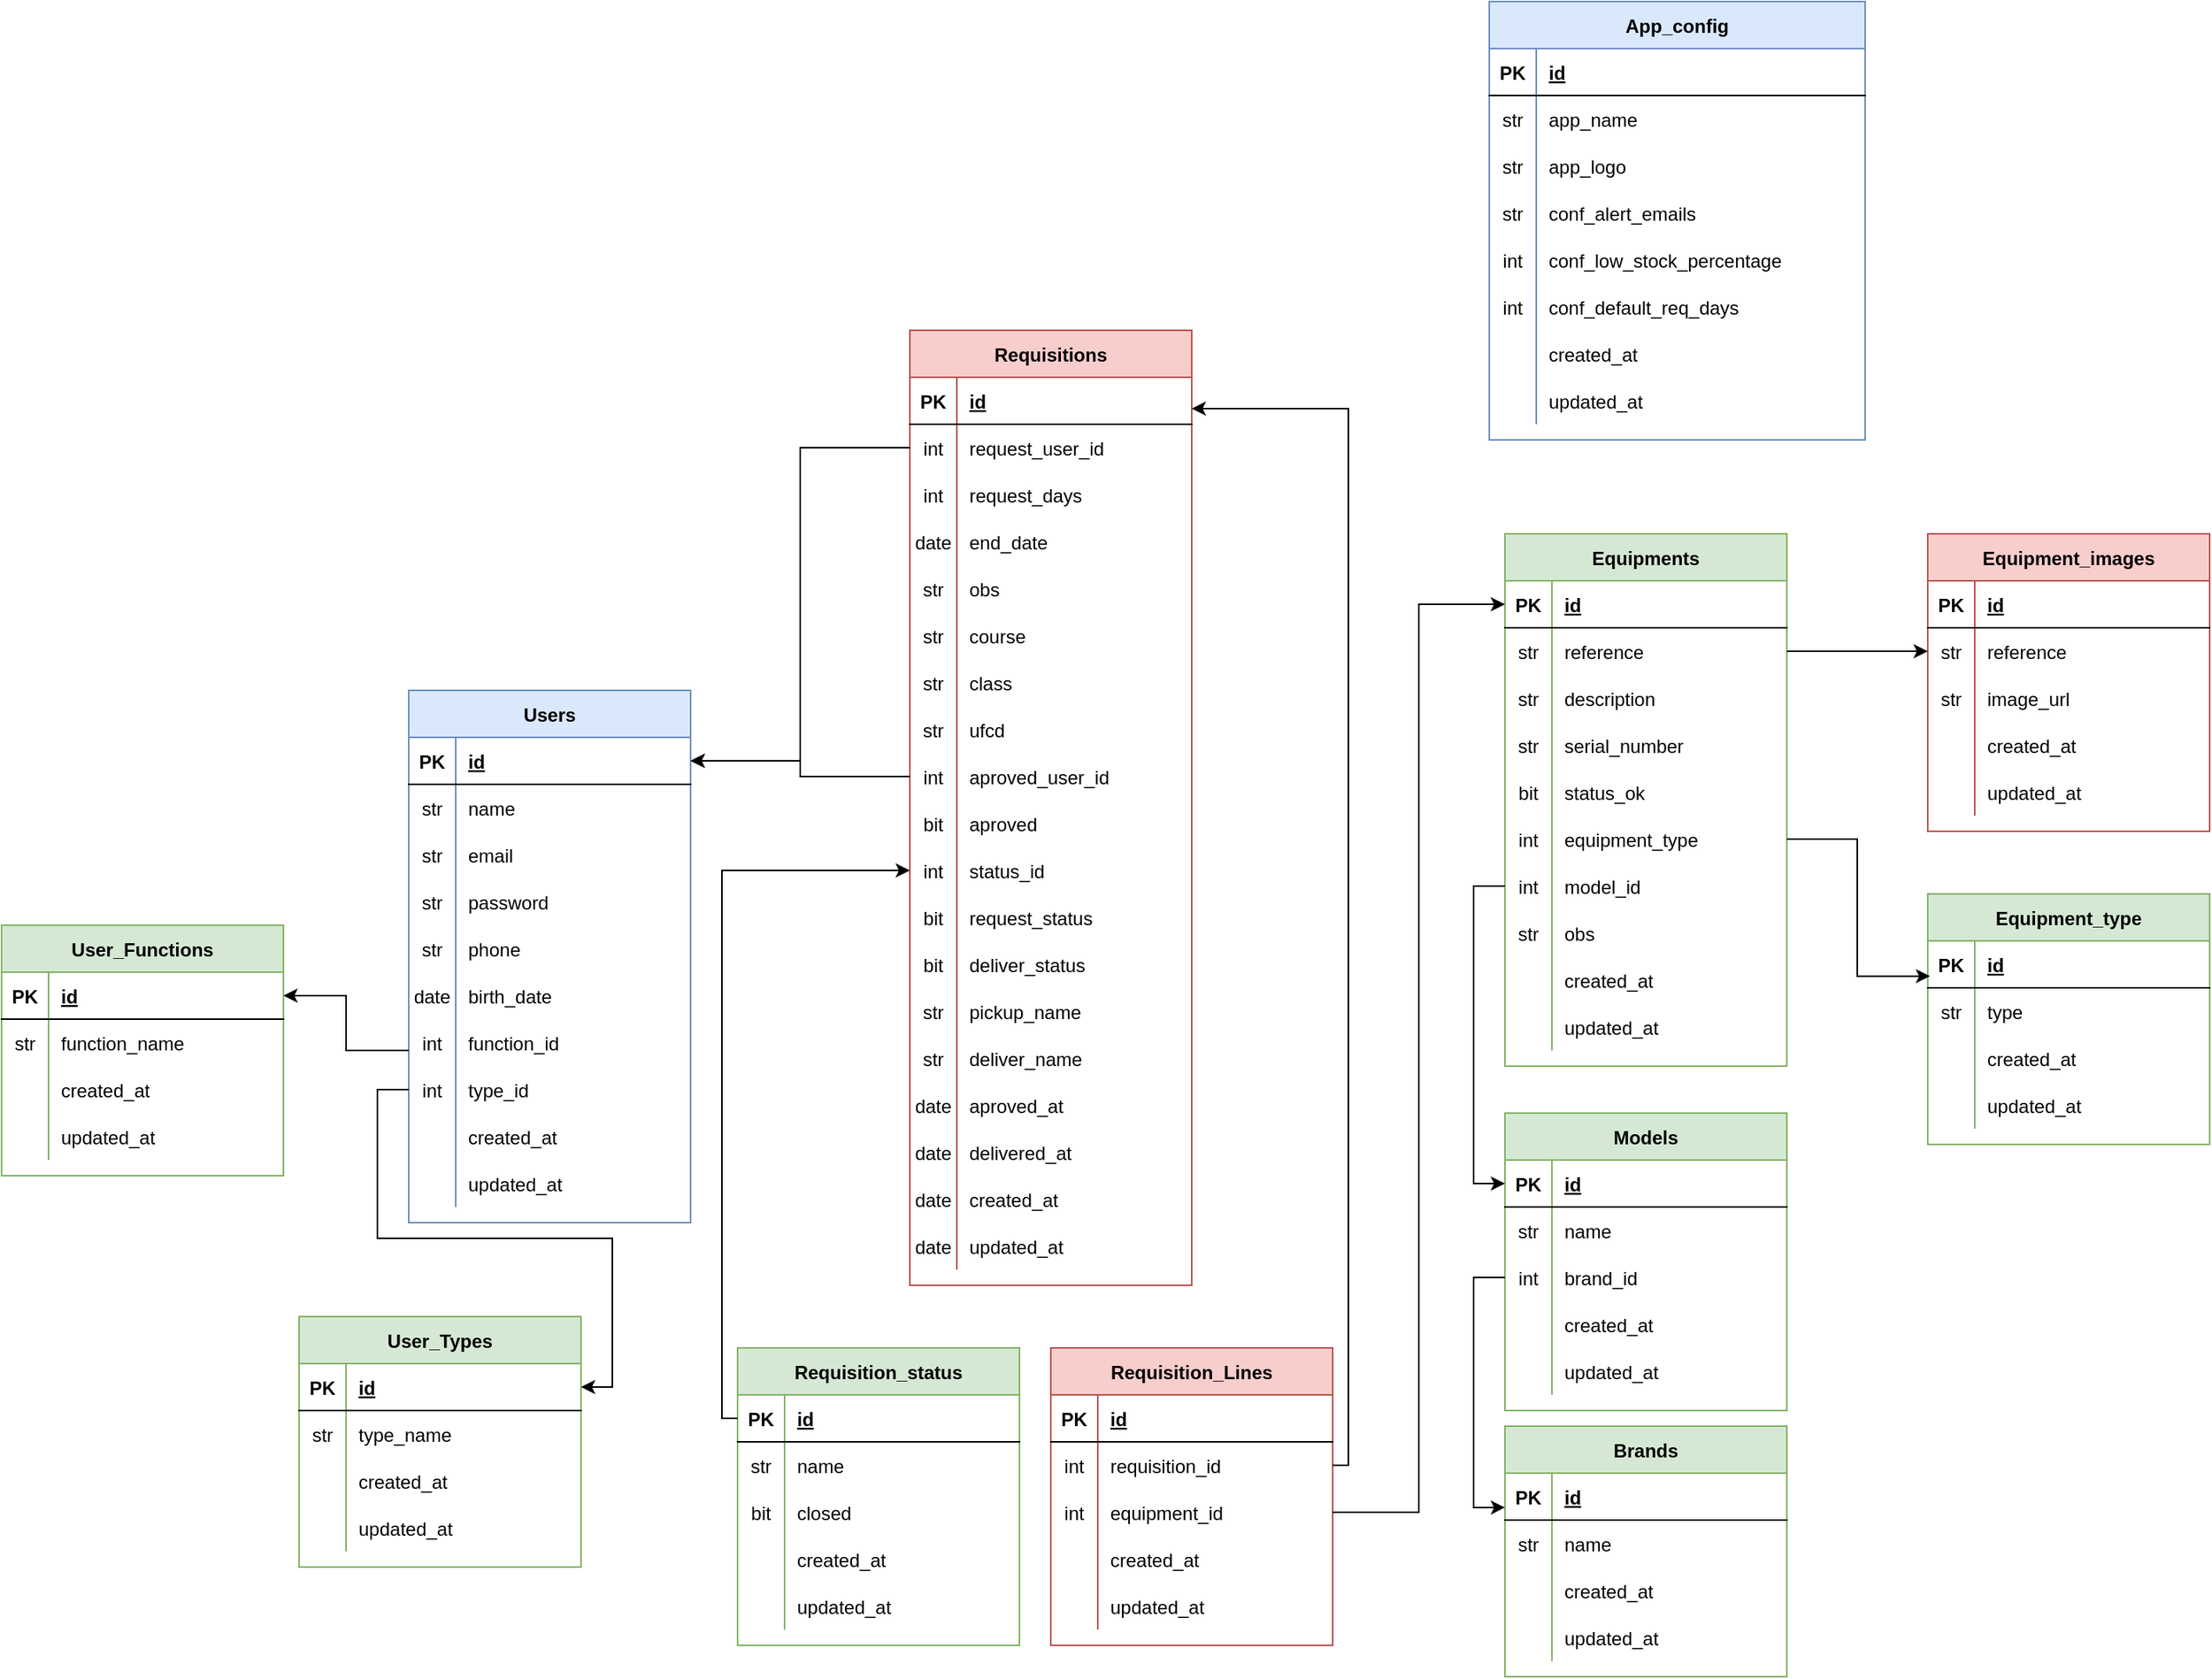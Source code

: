 <mxfile version="20.4.0"><diagram id="k7dfYWZnemD-c9sfnbbG" name="Page-1"><mxGraphModel dx="2942" dy="2287" grid="1" gridSize="10" guides="1" tooltips="1" connect="1" arrows="1" fold="1" page="1" pageScale="1" pageWidth="827" pageHeight="1169" math="0" shadow="0"><root><mxCell id="0"/><mxCell id="1" parent="0"/><mxCell id="5W7maNCJWRso8fnwSXNk-1" value="Users" style="shape=table;startSize=30;container=1;collapsible=1;childLayout=tableLayout;fixedRows=1;rowLines=0;fontStyle=1;align=center;resizeLast=1;fillColor=#dae8fc;strokeColor=#6c8ebf;" parent="1" vertex="1"><mxGeometry x="880" y="30" width="180" height="340" as="geometry"/></mxCell><mxCell id="5W7maNCJWRso8fnwSXNk-2" value="" style="shape=tableRow;horizontal=0;startSize=0;swimlaneHead=0;swimlaneBody=0;fillColor=none;collapsible=0;dropTarget=0;points=[[0,0.5],[1,0.5]];portConstraint=eastwest;top=0;left=0;right=0;bottom=1;" parent="5W7maNCJWRso8fnwSXNk-1" vertex="1"><mxGeometry y="30" width="180" height="30" as="geometry"/></mxCell><mxCell id="5W7maNCJWRso8fnwSXNk-3" value="PK" style="shape=partialRectangle;connectable=0;fillColor=none;top=0;left=0;bottom=0;right=0;fontStyle=1;overflow=hidden;" parent="5W7maNCJWRso8fnwSXNk-2" vertex="1"><mxGeometry width="30" height="30" as="geometry"><mxRectangle width="30" height="30" as="alternateBounds"/></mxGeometry></mxCell><mxCell id="5W7maNCJWRso8fnwSXNk-4" value="id" style="shape=partialRectangle;connectable=0;fillColor=none;top=0;left=0;bottom=0;right=0;align=left;spacingLeft=6;fontStyle=5;overflow=hidden;" parent="5W7maNCJWRso8fnwSXNk-2" vertex="1"><mxGeometry x="30" width="150" height="30" as="geometry"><mxRectangle width="150" height="30" as="alternateBounds"/></mxGeometry></mxCell><mxCell id="5W7maNCJWRso8fnwSXNk-5" value="" style="shape=tableRow;horizontal=0;startSize=0;swimlaneHead=0;swimlaneBody=0;fillColor=none;collapsible=0;dropTarget=0;points=[[0,0.5],[1,0.5]];portConstraint=eastwest;top=0;left=0;right=0;bottom=0;" parent="5W7maNCJWRso8fnwSXNk-1" vertex="1"><mxGeometry y="60" width="180" height="30" as="geometry"/></mxCell><mxCell id="5W7maNCJWRso8fnwSXNk-6" value="str" style="shape=partialRectangle;connectable=0;fillColor=none;top=0;left=0;bottom=0;right=0;editable=1;overflow=hidden;" parent="5W7maNCJWRso8fnwSXNk-5" vertex="1"><mxGeometry width="30" height="30" as="geometry"><mxRectangle width="30" height="30" as="alternateBounds"/></mxGeometry></mxCell><mxCell id="5W7maNCJWRso8fnwSXNk-7" value="name" style="shape=partialRectangle;connectable=0;fillColor=none;top=0;left=0;bottom=0;right=0;align=left;spacingLeft=6;overflow=hidden;" parent="5W7maNCJWRso8fnwSXNk-5" vertex="1"><mxGeometry x="30" width="150" height="30" as="geometry"><mxRectangle width="150" height="30" as="alternateBounds"/></mxGeometry></mxCell><mxCell id="5W7maNCJWRso8fnwSXNk-8" value="" style="shape=tableRow;horizontal=0;startSize=0;swimlaneHead=0;swimlaneBody=0;fillColor=none;collapsible=0;dropTarget=0;points=[[0,0.5],[1,0.5]];portConstraint=eastwest;top=0;left=0;right=0;bottom=0;" parent="5W7maNCJWRso8fnwSXNk-1" vertex="1"><mxGeometry y="90" width="180" height="30" as="geometry"/></mxCell><mxCell id="5W7maNCJWRso8fnwSXNk-9" value="str" style="shape=partialRectangle;connectable=0;fillColor=none;top=0;left=0;bottom=0;right=0;editable=1;overflow=hidden;" parent="5W7maNCJWRso8fnwSXNk-8" vertex="1"><mxGeometry width="30" height="30" as="geometry"><mxRectangle width="30" height="30" as="alternateBounds"/></mxGeometry></mxCell><mxCell id="5W7maNCJWRso8fnwSXNk-10" value="email" style="shape=partialRectangle;connectable=0;fillColor=none;top=0;left=0;bottom=0;right=0;align=left;spacingLeft=6;overflow=hidden;" parent="5W7maNCJWRso8fnwSXNk-8" vertex="1"><mxGeometry x="30" width="150" height="30" as="geometry"><mxRectangle width="150" height="30" as="alternateBounds"/></mxGeometry></mxCell><mxCell id="5W7maNCJWRso8fnwSXNk-11" value="" style="shape=tableRow;horizontal=0;startSize=0;swimlaneHead=0;swimlaneBody=0;fillColor=none;collapsible=0;dropTarget=0;points=[[0,0.5],[1,0.5]];portConstraint=eastwest;top=0;left=0;right=0;bottom=0;" parent="5W7maNCJWRso8fnwSXNk-1" vertex="1"><mxGeometry y="120" width="180" height="30" as="geometry"/></mxCell><mxCell id="5W7maNCJWRso8fnwSXNk-12" value="str" style="shape=partialRectangle;connectable=0;fillColor=none;top=0;left=0;bottom=0;right=0;editable=1;overflow=hidden;" parent="5W7maNCJWRso8fnwSXNk-11" vertex="1"><mxGeometry width="30" height="30" as="geometry"><mxRectangle width="30" height="30" as="alternateBounds"/></mxGeometry></mxCell><mxCell id="5W7maNCJWRso8fnwSXNk-13" value="password" style="shape=partialRectangle;connectable=0;fillColor=none;top=0;left=0;bottom=0;right=0;align=left;spacingLeft=6;overflow=hidden;" parent="5W7maNCJWRso8fnwSXNk-11" vertex="1"><mxGeometry x="30" width="150" height="30" as="geometry"><mxRectangle width="150" height="30" as="alternateBounds"/></mxGeometry></mxCell><mxCell id="l0gTkMcbP11lHsxwssXM-7" value="" style="shape=tableRow;horizontal=0;startSize=0;swimlaneHead=0;swimlaneBody=0;fillColor=none;collapsible=0;dropTarget=0;points=[[0,0.5],[1,0.5]];portConstraint=eastwest;top=0;left=0;right=0;bottom=0;" vertex="1" parent="5W7maNCJWRso8fnwSXNk-1"><mxGeometry y="150" width="180" height="30" as="geometry"/></mxCell><mxCell id="l0gTkMcbP11lHsxwssXM-8" value="str" style="shape=partialRectangle;connectable=0;fillColor=none;top=0;left=0;bottom=0;right=0;editable=1;overflow=hidden;" vertex="1" parent="l0gTkMcbP11lHsxwssXM-7"><mxGeometry width="30" height="30" as="geometry"><mxRectangle width="30" height="30" as="alternateBounds"/></mxGeometry></mxCell><mxCell id="l0gTkMcbP11lHsxwssXM-9" value="phone" style="shape=partialRectangle;connectable=0;fillColor=none;top=0;left=0;bottom=0;right=0;align=left;spacingLeft=6;overflow=hidden;" vertex="1" parent="l0gTkMcbP11lHsxwssXM-7"><mxGeometry x="30" width="150" height="30" as="geometry"><mxRectangle width="150" height="30" as="alternateBounds"/></mxGeometry></mxCell><mxCell id="l0gTkMcbP11lHsxwssXM-10" value="" style="shape=tableRow;horizontal=0;startSize=0;swimlaneHead=0;swimlaneBody=0;fillColor=none;collapsible=0;dropTarget=0;points=[[0,0.5],[1,0.5]];portConstraint=eastwest;top=0;left=0;right=0;bottom=0;" vertex="1" parent="5W7maNCJWRso8fnwSXNk-1"><mxGeometry y="180" width="180" height="30" as="geometry"/></mxCell><mxCell id="l0gTkMcbP11lHsxwssXM-11" value="date" style="shape=partialRectangle;connectable=0;fillColor=none;top=0;left=0;bottom=0;right=0;editable=1;overflow=hidden;" vertex="1" parent="l0gTkMcbP11lHsxwssXM-10"><mxGeometry width="30" height="30" as="geometry"><mxRectangle width="30" height="30" as="alternateBounds"/></mxGeometry></mxCell><mxCell id="l0gTkMcbP11lHsxwssXM-12" value="birth_date" style="shape=partialRectangle;connectable=0;fillColor=none;top=0;left=0;bottom=0;right=0;align=left;spacingLeft=6;overflow=hidden;" vertex="1" parent="l0gTkMcbP11lHsxwssXM-10"><mxGeometry x="30" width="150" height="30" as="geometry"><mxRectangle width="150" height="30" as="alternateBounds"/></mxGeometry></mxCell><mxCell id="l0gTkMcbP11lHsxwssXM-26" value="" style="shape=tableRow;horizontal=0;startSize=0;swimlaneHead=0;swimlaneBody=0;fillColor=none;collapsible=0;dropTarget=0;points=[[0,0.5],[1,0.5]];portConstraint=eastwest;top=0;left=0;right=0;bottom=0;" vertex="1" parent="5W7maNCJWRso8fnwSXNk-1"><mxGeometry y="210" width="180" height="30" as="geometry"/></mxCell><mxCell id="l0gTkMcbP11lHsxwssXM-27" value="int" style="shape=partialRectangle;connectable=0;fillColor=none;top=0;left=0;bottom=0;right=0;editable=1;overflow=hidden;" vertex="1" parent="l0gTkMcbP11lHsxwssXM-26"><mxGeometry width="30" height="30" as="geometry"><mxRectangle width="30" height="30" as="alternateBounds"/></mxGeometry></mxCell><mxCell id="l0gTkMcbP11lHsxwssXM-28" value="function_id" style="shape=partialRectangle;connectable=0;fillColor=none;top=0;left=0;bottom=0;right=0;align=left;spacingLeft=6;overflow=hidden;" vertex="1" parent="l0gTkMcbP11lHsxwssXM-26"><mxGeometry x="30" width="150" height="30" as="geometry"><mxRectangle width="150" height="30" as="alternateBounds"/></mxGeometry></mxCell><mxCell id="5W7maNCJWRso8fnwSXNk-14" value="" style="shape=tableRow;horizontal=0;startSize=0;swimlaneHead=0;swimlaneBody=0;fillColor=none;collapsible=0;dropTarget=0;points=[[0,0.5],[1,0.5]];portConstraint=eastwest;top=0;left=0;right=0;bottom=0;" parent="5W7maNCJWRso8fnwSXNk-1" vertex="1"><mxGeometry y="240" width="180" height="30" as="geometry"/></mxCell><mxCell id="5W7maNCJWRso8fnwSXNk-15" value="int" style="shape=partialRectangle;connectable=0;fillColor=none;top=0;left=0;bottom=0;right=0;editable=1;overflow=hidden;" parent="5W7maNCJWRso8fnwSXNk-14" vertex="1"><mxGeometry width="30" height="30" as="geometry"><mxRectangle width="30" height="30" as="alternateBounds"/></mxGeometry></mxCell><mxCell id="5W7maNCJWRso8fnwSXNk-16" value="type_id" style="shape=partialRectangle;connectable=0;fillColor=none;top=0;left=0;bottom=0;right=0;align=left;spacingLeft=6;overflow=hidden;" parent="5W7maNCJWRso8fnwSXNk-14" vertex="1"><mxGeometry x="30" width="150" height="30" as="geometry"><mxRectangle width="150" height="30" as="alternateBounds"/></mxGeometry></mxCell><mxCell id="5W7maNCJWRso8fnwSXNk-17" value="" style="shape=tableRow;horizontal=0;startSize=0;swimlaneHead=0;swimlaneBody=0;fillColor=none;collapsible=0;dropTarget=0;points=[[0,0.5],[1,0.5]];portConstraint=eastwest;top=0;left=0;right=0;bottom=0;" parent="5W7maNCJWRso8fnwSXNk-1" vertex="1"><mxGeometry y="270" width="180" height="30" as="geometry"/></mxCell><mxCell id="5W7maNCJWRso8fnwSXNk-18" value="" style="shape=partialRectangle;connectable=0;fillColor=none;top=0;left=0;bottom=0;right=0;editable=1;overflow=hidden;" parent="5W7maNCJWRso8fnwSXNk-17" vertex="1"><mxGeometry width="30" height="30" as="geometry"><mxRectangle width="30" height="30" as="alternateBounds"/></mxGeometry></mxCell><mxCell id="5W7maNCJWRso8fnwSXNk-19" value="created_at" style="shape=partialRectangle;connectable=0;fillColor=none;top=0;left=0;bottom=0;right=0;align=left;spacingLeft=6;overflow=hidden;" parent="5W7maNCJWRso8fnwSXNk-17" vertex="1"><mxGeometry x="30" width="150" height="30" as="geometry"><mxRectangle width="150" height="30" as="alternateBounds"/></mxGeometry></mxCell><mxCell id="5W7maNCJWRso8fnwSXNk-20" value="" style="shape=tableRow;horizontal=0;startSize=0;swimlaneHead=0;swimlaneBody=0;fillColor=none;collapsible=0;dropTarget=0;points=[[0,0.5],[1,0.5]];portConstraint=eastwest;top=0;left=0;right=0;bottom=0;" parent="5W7maNCJWRso8fnwSXNk-1" vertex="1"><mxGeometry y="300" width="180" height="30" as="geometry"/></mxCell><mxCell id="5W7maNCJWRso8fnwSXNk-21" value="" style="shape=partialRectangle;connectable=0;fillColor=none;top=0;left=0;bottom=0;right=0;editable=1;overflow=hidden;" parent="5W7maNCJWRso8fnwSXNk-20" vertex="1"><mxGeometry width="30" height="30" as="geometry"><mxRectangle width="30" height="30" as="alternateBounds"/></mxGeometry></mxCell><mxCell id="5W7maNCJWRso8fnwSXNk-22" value="updated_at" style="shape=partialRectangle;connectable=0;fillColor=none;top=0;left=0;bottom=0;right=0;align=left;spacingLeft=6;overflow=hidden;" parent="5W7maNCJWRso8fnwSXNk-20" vertex="1"><mxGeometry x="30" width="150" height="30" as="geometry"><mxRectangle width="150" height="30" as="alternateBounds"/></mxGeometry></mxCell><mxCell id="5W7maNCJWRso8fnwSXNk-23" value="User_Types" style="shape=table;startSize=30;container=1;collapsible=1;childLayout=tableLayout;fixedRows=1;rowLines=0;fontStyle=1;align=center;resizeLast=1;fillColor=#d5e8d4;strokeColor=#82b366;" parent="1" vertex="1"><mxGeometry x="810" y="430" width="180" height="160" as="geometry"/></mxCell><mxCell id="5W7maNCJWRso8fnwSXNk-24" value="" style="shape=tableRow;horizontal=0;startSize=0;swimlaneHead=0;swimlaneBody=0;fillColor=none;collapsible=0;dropTarget=0;points=[[0,0.5],[1,0.5]];portConstraint=eastwest;top=0;left=0;right=0;bottom=1;" parent="5W7maNCJWRso8fnwSXNk-23" vertex="1"><mxGeometry y="30" width="180" height="30" as="geometry"/></mxCell><mxCell id="5W7maNCJWRso8fnwSXNk-25" value="PK" style="shape=partialRectangle;connectable=0;fillColor=none;top=0;left=0;bottom=0;right=0;fontStyle=1;overflow=hidden;" parent="5W7maNCJWRso8fnwSXNk-24" vertex="1"><mxGeometry width="30" height="30" as="geometry"><mxRectangle width="30" height="30" as="alternateBounds"/></mxGeometry></mxCell><mxCell id="5W7maNCJWRso8fnwSXNk-26" value="id" style="shape=partialRectangle;connectable=0;fillColor=none;top=0;left=0;bottom=0;right=0;align=left;spacingLeft=6;fontStyle=5;overflow=hidden;" parent="5W7maNCJWRso8fnwSXNk-24" vertex="1"><mxGeometry x="30" width="150" height="30" as="geometry"><mxRectangle width="150" height="30" as="alternateBounds"/></mxGeometry></mxCell><mxCell id="5W7maNCJWRso8fnwSXNk-27" value="" style="shape=tableRow;horizontal=0;startSize=0;swimlaneHead=0;swimlaneBody=0;fillColor=none;collapsible=0;dropTarget=0;points=[[0,0.5],[1,0.5]];portConstraint=eastwest;top=0;left=0;right=0;bottom=0;" parent="5W7maNCJWRso8fnwSXNk-23" vertex="1"><mxGeometry y="60" width="180" height="30" as="geometry"/></mxCell><mxCell id="5W7maNCJWRso8fnwSXNk-28" value="str" style="shape=partialRectangle;connectable=0;fillColor=none;top=0;left=0;bottom=0;right=0;editable=1;overflow=hidden;" parent="5W7maNCJWRso8fnwSXNk-27" vertex="1"><mxGeometry width="30" height="30" as="geometry"><mxRectangle width="30" height="30" as="alternateBounds"/></mxGeometry></mxCell><mxCell id="5W7maNCJWRso8fnwSXNk-29" value="type_name" style="shape=partialRectangle;connectable=0;fillColor=none;top=0;left=0;bottom=0;right=0;align=left;spacingLeft=6;overflow=hidden;" parent="5W7maNCJWRso8fnwSXNk-27" vertex="1"><mxGeometry x="30" width="150" height="30" as="geometry"><mxRectangle width="150" height="30" as="alternateBounds"/></mxGeometry></mxCell><mxCell id="5W7maNCJWRso8fnwSXNk-30" value="" style="shape=tableRow;horizontal=0;startSize=0;swimlaneHead=0;swimlaneBody=0;fillColor=none;collapsible=0;dropTarget=0;points=[[0,0.5],[1,0.5]];portConstraint=eastwest;top=0;left=0;right=0;bottom=0;" parent="5W7maNCJWRso8fnwSXNk-23" vertex="1"><mxGeometry y="90" width="180" height="30" as="geometry"/></mxCell><mxCell id="5W7maNCJWRso8fnwSXNk-31" value="" style="shape=partialRectangle;connectable=0;fillColor=none;top=0;left=0;bottom=0;right=0;editable=1;overflow=hidden;" parent="5W7maNCJWRso8fnwSXNk-30" vertex="1"><mxGeometry width="30" height="30" as="geometry"><mxRectangle width="30" height="30" as="alternateBounds"/></mxGeometry></mxCell><mxCell id="5W7maNCJWRso8fnwSXNk-32" value="created_at" style="shape=partialRectangle;connectable=0;fillColor=none;top=0;left=0;bottom=0;right=0;align=left;spacingLeft=6;overflow=hidden;" parent="5W7maNCJWRso8fnwSXNk-30" vertex="1"><mxGeometry x="30" width="150" height="30" as="geometry"><mxRectangle width="150" height="30" as="alternateBounds"/></mxGeometry></mxCell><mxCell id="5W7maNCJWRso8fnwSXNk-33" value="" style="shape=tableRow;horizontal=0;startSize=0;swimlaneHead=0;swimlaneBody=0;fillColor=none;collapsible=0;dropTarget=0;points=[[0,0.5],[1,0.5]];portConstraint=eastwest;top=0;left=0;right=0;bottom=0;" parent="5W7maNCJWRso8fnwSXNk-23" vertex="1"><mxGeometry y="120" width="180" height="30" as="geometry"/></mxCell><mxCell id="5W7maNCJWRso8fnwSXNk-34" value="" style="shape=partialRectangle;connectable=0;fillColor=none;top=0;left=0;bottom=0;right=0;editable=1;overflow=hidden;" parent="5W7maNCJWRso8fnwSXNk-33" vertex="1"><mxGeometry width="30" height="30" as="geometry"><mxRectangle width="30" height="30" as="alternateBounds"/></mxGeometry></mxCell><mxCell id="5W7maNCJWRso8fnwSXNk-35" value="updated_at" style="shape=partialRectangle;connectable=0;fillColor=none;top=0;left=0;bottom=0;right=0;align=left;spacingLeft=6;overflow=hidden;" parent="5W7maNCJWRso8fnwSXNk-33" vertex="1"><mxGeometry x="30" width="150" height="30" as="geometry"><mxRectangle width="150" height="30" as="alternateBounds"/></mxGeometry></mxCell><mxCell id="5W7maNCJWRso8fnwSXNk-36" value="Equipments" style="shape=table;startSize=30;container=1;collapsible=1;childLayout=tableLayout;fixedRows=1;rowLines=0;fontStyle=1;align=center;resizeLast=1;fillColor=#d5e8d4;strokeColor=#82b366;" parent="1" vertex="1"><mxGeometry x="1580" y="-70" width="180" height="340" as="geometry"/></mxCell><mxCell id="5W7maNCJWRso8fnwSXNk-37" value="" style="shape=tableRow;horizontal=0;startSize=0;swimlaneHead=0;swimlaneBody=0;fillColor=none;collapsible=0;dropTarget=0;points=[[0,0.5],[1,0.5]];portConstraint=eastwest;top=0;left=0;right=0;bottom=1;" parent="5W7maNCJWRso8fnwSXNk-36" vertex="1"><mxGeometry y="30" width="180" height="30" as="geometry"/></mxCell><mxCell id="5W7maNCJWRso8fnwSXNk-38" value="PK" style="shape=partialRectangle;connectable=0;fillColor=none;top=0;left=0;bottom=0;right=0;fontStyle=1;overflow=hidden;" parent="5W7maNCJWRso8fnwSXNk-37" vertex="1"><mxGeometry width="30" height="30" as="geometry"><mxRectangle width="30" height="30" as="alternateBounds"/></mxGeometry></mxCell><mxCell id="5W7maNCJWRso8fnwSXNk-39" value="id" style="shape=partialRectangle;connectable=0;fillColor=none;top=0;left=0;bottom=0;right=0;align=left;spacingLeft=6;fontStyle=5;overflow=hidden;" parent="5W7maNCJWRso8fnwSXNk-37" vertex="1"><mxGeometry x="30" width="150" height="30" as="geometry"><mxRectangle width="150" height="30" as="alternateBounds"/></mxGeometry></mxCell><mxCell id="5W7maNCJWRso8fnwSXNk-40" value="" style="shape=tableRow;horizontal=0;startSize=0;swimlaneHead=0;swimlaneBody=0;fillColor=none;collapsible=0;dropTarget=0;points=[[0,0.5],[1,0.5]];portConstraint=eastwest;top=0;left=0;right=0;bottom=0;" parent="5W7maNCJWRso8fnwSXNk-36" vertex="1"><mxGeometry y="60" width="180" height="30" as="geometry"/></mxCell><mxCell id="5W7maNCJWRso8fnwSXNk-41" value="str" style="shape=partialRectangle;connectable=0;fillColor=none;top=0;left=0;bottom=0;right=0;editable=1;overflow=hidden;" parent="5W7maNCJWRso8fnwSXNk-40" vertex="1"><mxGeometry width="30" height="30" as="geometry"><mxRectangle width="30" height="30" as="alternateBounds"/></mxGeometry></mxCell><mxCell id="5W7maNCJWRso8fnwSXNk-42" value="reference" style="shape=partialRectangle;connectable=0;fillColor=none;top=0;left=0;bottom=0;right=0;align=left;spacingLeft=6;overflow=hidden;" parent="5W7maNCJWRso8fnwSXNk-40" vertex="1"><mxGeometry x="30" width="150" height="30" as="geometry"><mxRectangle width="150" height="30" as="alternateBounds"/></mxGeometry></mxCell><mxCell id="5W7maNCJWRso8fnwSXNk-49" value="" style="shape=tableRow;horizontal=0;startSize=0;swimlaneHead=0;swimlaneBody=0;fillColor=none;collapsible=0;dropTarget=0;points=[[0,0.5],[1,0.5]];portConstraint=eastwest;top=0;left=0;right=0;bottom=0;" parent="5W7maNCJWRso8fnwSXNk-36" vertex="1"><mxGeometry y="90" width="180" height="30" as="geometry"/></mxCell><mxCell id="5W7maNCJWRso8fnwSXNk-50" value="str" style="shape=partialRectangle;connectable=0;fillColor=none;top=0;left=0;bottom=0;right=0;editable=1;overflow=hidden;" parent="5W7maNCJWRso8fnwSXNk-49" vertex="1"><mxGeometry width="30" height="30" as="geometry"><mxRectangle width="30" height="30" as="alternateBounds"/></mxGeometry></mxCell><mxCell id="5W7maNCJWRso8fnwSXNk-51" value="description" style="shape=partialRectangle;connectable=0;fillColor=none;top=0;left=0;bottom=0;right=0;align=left;spacingLeft=6;overflow=hidden;" parent="5W7maNCJWRso8fnwSXNk-49" vertex="1"><mxGeometry x="30" width="150" height="30" as="geometry"><mxRectangle width="150" height="30" as="alternateBounds"/></mxGeometry></mxCell><mxCell id="l0gTkMcbP11lHsxwssXM-46" value="" style="shape=tableRow;horizontal=0;startSize=0;swimlaneHead=0;swimlaneBody=0;fillColor=none;collapsible=0;dropTarget=0;points=[[0,0.5],[1,0.5]];portConstraint=eastwest;top=0;left=0;right=0;bottom=0;" vertex="1" parent="5W7maNCJWRso8fnwSXNk-36"><mxGeometry y="120" width="180" height="30" as="geometry"/></mxCell><mxCell id="l0gTkMcbP11lHsxwssXM-47" value="str" style="shape=partialRectangle;connectable=0;fillColor=none;top=0;left=0;bottom=0;right=0;editable=1;overflow=hidden;" vertex="1" parent="l0gTkMcbP11lHsxwssXM-46"><mxGeometry width="30" height="30" as="geometry"><mxRectangle width="30" height="30" as="alternateBounds"/></mxGeometry></mxCell><mxCell id="l0gTkMcbP11lHsxwssXM-48" value="serial_number" style="shape=partialRectangle;connectable=0;fillColor=none;top=0;left=0;bottom=0;right=0;align=left;spacingLeft=6;overflow=hidden;" vertex="1" parent="l0gTkMcbP11lHsxwssXM-46"><mxGeometry x="30" width="150" height="30" as="geometry"><mxRectangle width="150" height="30" as="alternateBounds"/></mxGeometry></mxCell><mxCell id="l0gTkMcbP11lHsxwssXM-53" value="" style="shape=tableRow;horizontal=0;startSize=0;swimlaneHead=0;swimlaneBody=0;fillColor=none;collapsible=0;dropTarget=0;points=[[0,0.5],[1,0.5]];portConstraint=eastwest;top=0;left=0;right=0;bottom=0;" vertex="1" parent="5W7maNCJWRso8fnwSXNk-36"><mxGeometry y="150" width="180" height="30" as="geometry"/></mxCell><mxCell id="l0gTkMcbP11lHsxwssXM-54" value="bit" style="shape=partialRectangle;connectable=0;fillColor=none;top=0;left=0;bottom=0;right=0;editable=1;overflow=hidden;" vertex="1" parent="l0gTkMcbP11lHsxwssXM-53"><mxGeometry width="30" height="30" as="geometry"><mxRectangle width="30" height="30" as="alternateBounds"/></mxGeometry></mxCell><mxCell id="l0gTkMcbP11lHsxwssXM-55" value="status_ok" style="shape=partialRectangle;connectable=0;fillColor=none;top=0;left=0;bottom=0;right=0;align=left;spacingLeft=6;overflow=hidden;" vertex="1" parent="l0gTkMcbP11lHsxwssXM-53"><mxGeometry x="30" width="150" height="30" as="geometry"><mxRectangle width="150" height="30" as="alternateBounds"/></mxGeometry></mxCell><mxCell id="l0gTkMcbP11lHsxwssXM-49" value="" style="shape=tableRow;horizontal=0;startSize=0;swimlaneHead=0;swimlaneBody=0;fillColor=none;collapsible=0;dropTarget=0;points=[[0,0.5],[1,0.5]];portConstraint=eastwest;top=0;left=0;right=0;bottom=0;" vertex="1" parent="5W7maNCJWRso8fnwSXNk-36"><mxGeometry y="180" width="180" height="30" as="geometry"/></mxCell><mxCell id="l0gTkMcbP11lHsxwssXM-50" value="int" style="shape=partialRectangle;connectable=0;fillColor=none;top=0;left=0;bottom=0;right=0;editable=1;overflow=hidden;" vertex="1" parent="l0gTkMcbP11lHsxwssXM-49"><mxGeometry width="30" height="30" as="geometry"><mxRectangle width="30" height="30" as="alternateBounds"/></mxGeometry></mxCell><mxCell id="l0gTkMcbP11lHsxwssXM-51" value="equipment_type" style="shape=partialRectangle;connectable=0;fillColor=none;top=0;left=0;bottom=0;right=0;align=left;spacingLeft=6;overflow=hidden;" vertex="1" parent="l0gTkMcbP11lHsxwssXM-49"><mxGeometry x="30" width="150" height="30" as="geometry"><mxRectangle width="150" height="30" as="alternateBounds"/></mxGeometry></mxCell><mxCell id="5W7maNCJWRso8fnwSXNk-46" value="" style="shape=tableRow;horizontal=0;startSize=0;swimlaneHead=0;swimlaneBody=0;fillColor=none;collapsible=0;dropTarget=0;points=[[0,0.5],[1,0.5]];portConstraint=eastwest;top=0;left=0;right=0;bottom=0;" parent="5W7maNCJWRso8fnwSXNk-36" vertex="1"><mxGeometry y="210" width="180" height="30" as="geometry"/></mxCell><mxCell id="5W7maNCJWRso8fnwSXNk-47" value="int" style="shape=partialRectangle;connectable=0;fillColor=none;top=0;left=0;bottom=0;right=0;editable=1;overflow=hidden;" parent="5W7maNCJWRso8fnwSXNk-46" vertex="1"><mxGeometry width="30" height="30" as="geometry"><mxRectangle width="30" height="30" as="alternateBounds"/></mxGeometry></mxCell><mxCell id="5W7maNCJWRso8fnwSXNk-48" value="model_id" style="shape=partialRectangle;connectable=0;fillColor=none;top=0;left=0;bottom=0;right=0;align=left;spacingLeft=6;overflow=hidden;" parent="5W7maNCJWRso8fnwSXNk-46" vertex="1"><mxGeometry x="30" width="150" height="30" as="geometry"><mxRectangle width="150" height="30" as="alternateBounds"/></mxGeometry></mxCell><mxCell id="l0gTkMcbP11lHsxwssXM-72" value="" style="shape=tableRow;horizontal=0;startSize=0;swimlaneHead=0;swimlaneBody=0;fillColor=none;collapsible=0;dropTarget=0;points=[[0,0.5],[1,0.5]];portConstraint=eastwest;top=0;left=0;right=0;bottom=0;" vertex="1" parent="5W7maNCJWRso8fnwSXNk-36"><mxGeometry y="240" width="180" height="30" as="geometry"/></mxCell><mxCell id="l0gTkMcbP11lHsxwssXM-73" value="str" style="shape=partialRectangle;connectable=0;fillColor=none;top=0;left=0;bottom=0;right=0;editable=1;overflow=hidden;" vertex="1" parent="l0gTkMcbP11lHsxwssXM-72"><mxGeometry width="30" height="30" as="geometry"><mxRectangle width="30" height="30" as="alternateBounds"/></mxGeometry></mxCell><mxCell id="l0gTkMcbP11lHsxwssXM-74" value="obs" style="shape=partialRectangle;connectable=0;fillColor=none;top=0;left=0;bottom=0;right=0;align=left;spacingLeft=6;overflow=hidden;" vertex="1" parent="l0gTkMcbP11lHsxwssXM-72"><mxGeometry x="30" width="150" height="30" as="geometry"><mxRectangle width="150" height="30" as="alternateBounds"/></mxGeometry></mxCell><mxCell id="5W7maNCJWRso8fnwSXNk-58" value="" style="shape=tableRow;horizontal=0;startSize=0;swimlaneHead=0;swimlaneBody=0;fillColor=none;collapsible=0;dropTarget=0;points=[[0,0.5],[1,0.5]];portConstraint=eastwest;top=0;left=0;right=0;bottom=0;" parent="5W7maNCJWRso8fnwSXNk-36" vertex="1"><mxGeometry y="270" width="180" height="30" as="geometry"/></mxCell><mxCell id="5W7maNCJWRso8fnwSXNk-59" value="" style="shape=partialRectangle;connectable=0;fillColor=none;top=0;left=0;bottom=0;right=0;editable=1;overflow=hidden;" parent="5W7maNCJWRso8fnwSXNk-58" vertex="1"><mxGeometry width="30" height="30" as="geometry"><mxRectangle width="30" height="30" as="alternateBounds"/></mxGeometry></mxCell><mxCell id="5W7maNCJWRso8fnwSXNk-60" value="created_at" style="shape=partialRectangle;connectable=0;fillColor=none;top=0;left=0;bottom=0;right=0;align=left;spacingLeft=6;overflow=hidden;" parent="5W7maNCJWRso8fnwSXNk-58" vertex="1"><mxGeometry x="30" width="150" height="30" as="geometry"><mxRectangle width="150" height="30" as="alternateBounds"/></mxGeometry></mxCell><mxCell id="5W7maNCJWRso8fnwSXNk-61" value="" style="shape=tableRow;horizontal=0;startSize=0;swimlaneHead=0;swimlaneBody=0;fillColor=none;collapsible=0;dropTarget=0;points=[[0,0.5],[1,0.5]];portConstraint=eastwest;top=0;left=0;right=0;bottom=0;" parent="5W7maNCJWRso8fnwSXNk-36" vertex="1"><mxGeometry y="300" width="180" height="30" as="geometry"/></mxCell><mxCell id="5W7maNCJWRso8fnwSXNk-62" value="" style="shape=partialRectangle;connectable=0;fillColor=none;top=0;left=0;bottom=0;right=0;editable=1;overflow=hidden;" parent="5W7maNCJWRso8fnwSXNk-61" vertex="1"><mxGeometry width="30" height="30" as="geometry"><mxRectangle width="30" height="30" as="alternateBounds"/></mxGeometry></mxCell><mxCell id="5W7maNCJWRso8fnwSXNk-63" value="updated_at" style="shape=partialRectangle;connectable=0;fillColor=none;top=0;left=0;bottom=0;right=0;align=left;spacingLeft=6;overflow=hidden;" parent="5W7maNCJWRso8fnwSXNk-61" vertex="1"><mxGeometry x="30" width="150" height="30" as="geometry"><mxRectangle width="150" height="30" as="alternateBounds"/></mxGeometry></mxCell><mxCell id="5W7maNCJWRso8fnwSXNk-64" value="Requisitions" style="shape=table;startSize=30;container=1;collapsible=1;childLayout=tableLayout;fixedRows=1;rowLines=0;fontStyle=1;align=center;resizeLast=1;fillColor=#f8cecc;strokeColor=#b85450;" parent="1" vertex="1"><mxGeometry x="1200" y="-200" width="180" height="610" as="geometry"/></mxCell><mxCell id="5W7maNCJWRso8fnwSXNk-65" value="" style="shape=tableRow;horizontal=0;startSize=0;swimlaneHead=0;swimlaneBody=0;fillColor=none;collapsible=0;dropTarget=0;points=[[0,0.5],[1,0.5]];portConstraint=eastwest;top=0;left=0;right=0;bottom=1;" parent="5W7maNCJWRso8fnwSXNk-64" vertex="1"><mxGeometry y="30" width="180" height="30" as="geometry"/></mxCell><mxCell id="5W7maNCJWRso8fnwSXNk-66" value="PK" style="shape=partialRectangle;connectable=0;fillColor=none;top=0;left=0;bottom=0;right=0;fontStyle=1;overflow=hidden;" parent="5W7maNCJWRso8fnwSXNk-65" vertex="1"><mxGeometry width="30" height="30" as="geometry"><mxRectangle width="30" height="30" as="alternateBounds"/></mxGeometry></mxCell><mxCell id="5W7maNCJWRso8fnwSXNk-67" value="id" style="shape=partialRectangle;connectable=0;fillColor=none;top=0;left=0;bottom=0;right=0;align=left;spacingLeft=6;fontStyle=5;overflow=hidden;" parent="5W7maNCJWRso8fnwSXNk-65" vertex="1"><mxGeometry x="30" width="150" height="30" as="geometry"><mxRectangle width="150" height="30" as="alternateBounds"/></mxGeometry></mxCell><mxCell id="5W7maNCJWRso8fnwSXNk-68" value="" style="shape=tableRow;horizontal=0;startSize=0;swimlaneHead=0;swimlaneBody=0;fillColor=none;collapsible=0;dropTarget=0;points=[[0,0.5],[1,0.5]];portConstraint=eastwest;top=0;left=0;right=0;bottom=0;" parent="5W7maNCJWRso8fnwSXNk-64" vertex="1"><mxGeometry y="60" width="180" height="30" as="geometry"/></mxCell><mxCell id="5W7maNCJWRso8fnwSXNk-69" value="int" style="shape=partialRectangle;connectable=0;fillColor=none;top=0;left=0;bottom=0;right=0;editable=1;overflow=hidden;" parent="5W7maNCJWRso8fnwSXNk-68" vertex="1"><mxGeometry width="30" height="30" as="geometry"><mxRectangle width="30" height="30" as="alternateBounds"/></mxGeometry></mxCell><mxCell id="5W7maNCJWRso8fnwSXNk-70" value="request_user_id" style="shape=partialRectangle;connectable=0;fillColor=none;top=0;left=0;bottom=0;right=0;align=left;spacingLeft=6;overflow=hidden;" parent="5W7maNCJWRso8fnwSXNk-68" vertex="1"><mxGeometry x="30" width="150" height="30" as="geometry"><mxRectangle width="150" height="30" as="alternateBounds"/></mxGeometry></mxCell><mxCell id="5W7maNCJWRso8fnwSXNk-71" value="" style="shape=tableRow;horizontal=0;startSize=0;swimlaneHead=0;swimlaneBody=0;fillColor=none;collapsible=0;dropTarget=0;points=[[0,0.5],[1,0.5]];portConstraint=eastwest;top=0;left=0;right=0;bottom=0;" parent="5W7maNCJWRso8fnwSXNk-64" vertex="1"><mxGeometry y="90" width="180" height="30" as="geometry"/></mxCell><mxCell id="5W7maNCJWRso8fnwSXNk-72" value="int" style="shape=partialRectangle;connectable=0;fillColor=none;top=0;left=0;bottom=0;right=0;editable=1;overflow=hidden;" parent="5W7maNCJWRso8fnwSXNk-71" vertex="1"><mxGeometry width="30" height="30" as="geometry"><mxRectangle width="30" height="30" as="alternateBounds"/></mxGeometry></mxCell><mxCell id="5W7maNCJWRso8fnwSXNk-73" value="request_days" style="shape=partialRectangle;connectable=0;fillColor=none;top=0;left=0;bottom=0;right=0;align=left;spacingLeft=6;overflow=hidden;" parent="5W7maNCJWRso8fnwSXNk-71" vertex="1"><mxGeometry x="30" width="150" height="30" as="geometry"><mxRectangle width="150" height="30" as="alternateBounds"/></mxGeometry></mxCell><mxCell id="5W7maNCJWRso8fnwSXNk-74" value="" style="shape=tableRow;horizontal=0;startSize=0;swimlaneHead=0;swimlaneBody=0;fillColor=none;collapsible=0;dropTarget=0;points=[[0,0.5],[1,0.5]];portConstraint=eastwest;top=0;left=0;right=0;bottom=0;" parent="5W7maNCJWRso8fnwSXNk-64" vertex="1"><mxGeometry y="120" width="180" height="30" as="geometry"/></mxCell><mxCell id="5W7maNCJWRso8fnwSXNk-75" value="date" style="shape=partialRectangle;connectable=0;fillColor=none;top=0;left=0;bottom=0;right=0;editable=1;overflow=hidden;" parent="5W7maNCJWRso8fnwSXNk-74" vertex="1"><mxGeometry width="30" height="30" as="geometry"><mxRectangle width="30" height="30" as="alternateBounds"/></mxGeometry></mxCell><mxCell id="5W7maNCJWRso8fnwSXNk-76" value="end_date" style="shape=partialRectangle;connectable=0;fillColor=none;top=0;left=0;bottom=0;right=0;align=left;spacingLeft=6;overflow=hidden;" parent="5W7maNCJWRso8fnwSXNk-74" vertex="1"><mxGeometry x="30" width="150" height="30" as="geometry"><mxRectangle width="150" height="30" as="alternateBounds"/></mxGeometry></mxCell><mxCell id="fFD1IW_DjWrAxCsAPnOw-32" value="" style="shape=tableRow;horizontal=0;startSize=0;swimlaneHead=0;swimlaneBody=0;fillColor=none;collapsible=0;dropTarget=0;points=[[0,0.5],[1,0.5]];portConstraint=eastwest;top=0;left=0;right=0;bottom=0;" parent="5W7maNCJWRso8fnwSXNk-64" vertex="1"><mxGeometry y="150" width="180" height="30" as="geometry"/></mxCell><mxCell id="fFD1IW_DjWrAxCsAPnOw-33" value="str" style="shape=partialRectangle;connectable=0;fillColor=none;top=0;left=0;bottom=0;right=0;editable=1;overflow=hidden;" parent="fFD1IW_DjWrAxCsAPnOw-32" vertex="1"><mxGeometry width="30" height="30" as="geometry"><mxRectangle width="30" height="30" as="alternateBounds"/></mxGeometry></mxCell><mxCell id="fFD1IW_DjWrAxCsAPnOw-34" value="obs" style="shape=partialRectangle;connectable=0;fillColor=none;top=0;left=0;bottom=0;right=0;align=left;spacingLeft=6;overflow=hidden;" parent="fFD1IW_DjWrAxCsAPnOw-32" vertex="1"><mxGeometry x="30" width="150" height="30" as="geometry"><mxRectangle width="150" height="30" as="alternateBounds"/></mxGeometry></mxCell><mxCell id="l0gTkMcbP11lHsxwssXM-96" value="" style="shape=tableRow;horizontal=0;startSize=0;swimlaneHead=0;swimlaneBody=0;fillColor=none;collapsible=0;dropTarget=0;points=[[0,0.5],[1,0.5]];portConstraint=eastwest;top=0;left=0;right=0;bottom=0;" vertex="1" parent="5W7maNCJWRso8fnwSXNk-64"><mxGeometry y="180" width="180" height="30" as="geometry"/></mxCell><mxCell id="l0gTkMcbP11lHsxwssXM-97" value="str" style="shape=partialRectangle;connectable=0;fillColor=none;top=0;left=0;bottom=0;right=0;editable=1;overflow=hidden;" vertex="1" parent="l0gTkMcbP11lHsxwssXM-96"><mxGeometry width="30" height="30" as="geometry"><mxRectangle width="30" height="30" as="alternateBounds"/></mxGeometry></mxCell><mxCell id="l0gTkMcbP11lHsxwssXM-98" value="course" style="shape=partialRectangle;connectable=0;fillColor=none;top=0;left=0;bottom=0;right=0;align=left;spacingLeft=6;overflow=hidden;" vertex="1" parent="l0gTkMcbP11lHsxwssXM-96"><mxGeometry x="30" width="150" height="30" as="geometry"><mxRectangle width="150" height="30" as="alternateBounds"/></mxGeometry></mxCell><mxCell id="l0gTkMcbP11lHsxwssXM-99" value="" style="shape=tableRow;horizontal=0;startSize=0;swimlaneHead=0;swimlaneBody=0;fillColor=none;collapsible=0;dropTarget=0;points=[[0,0.5],[1,0.5]];portConstraint=eastwest;top=0;left=0;right=0;bottom=0;" vertex="1" parent="5W7maNCJWRso8fnwSXNk-64"><mxGeometry y="210" width="180" height="30" as="geometry"/></mxCell><mxCell id="l0gTkMcbP11lHsxwssXM-100" value="str" style="shape=partialRectangle;connectable=0;fillColor=none;top=0;left=0;bottom=0;right=0;editable=1;overflow=hidden;" vertex="1" parent="l0gTkMcbP11lHsxwssXM-99"><mxGeometry width="30" height="30" as="geometry"><mxRectangle width="30" height="30" as="alternateBounds"/></mxGeometry></mxCell><mxCell id="l0gTkMcbP11lHsxwssXM-101" value="class" style="shape=partialRectangle;connectable=0;fillColor=none;top=0;left=0;bottom=0;right=0;align=left;spacingLeft=6;overflow=hidden;" vertex="1" parent="l0gTkMcbP11lHsxwssXM-99"><mxGeometry x="30" width="150" height="30" as="geometry"><mxRectangle width="150" height="30" as="alternateBounds"/></mxGeometry></mxCell><mxCell id="l0gTkMcbP11lHsxwssXM-102" value="" style="shape=tableRow;horizontal=0;startSize=0;swimlaneHead=0;swimlaneBody=0;fillColor=none;collapsible=0;dropTarget=0;points=[[0,0.5],[1,0.5]];portConstraint=eastwest;top=0;left=0;right=0;bottom=0;" vertex="1" parent="5W7maNCJWRso8fnwSXNk-64"><mxGeometry y="240" width="180" height="30" as="geometry"/></mxCell><mxCell id="l0gTkMcbP11lHsxwssXM-103" value="str" style="shape=partialRectangle;connectable=0;fillColor=none;top=0;left=0;bottom=0;right=0;editable=1;overflow=hidden;" vertex="1" parent="l0gTkMcbP11lHsxwssXM-102"><mxGeometry width="30" height="30" as="geometry"><mxRectangle width="30" height="30" as="alternateBounds"/></mxGeometry></mxCell><mxCell id="l0gTkMcbP11lHsxwssXM-104" value="ufcd" style="shape=partialRectangle;connectable=0;fillColor=none;top=0;left=0;bottom=0;right=0;align=left;spacingLeft=6;overflow=hidden;" vertex="1" parent="l0gTkMcbP11lHsxwssXM-102"><mxGeometry x="30" width="150" height="30" as="geometry"><mxRectangle width="150" height="30" as="alternateBounds"/></mxGeometry></mxCell><mxCell id="l0gTkMcbP11lHsxwssXM-105" value="" style="shape=tableRow;horizontal=0;startSize=0;swimlaneHead=0;swimlaneBody=0;fillColor=none;collapsible=0;dropTarget=0;points=[[0,0.5],[1,0.5]];portConstraint=eastwest;top=0;left=0;right=0;bottom=0;" vertex="1" parent="5W7maNCJWRso8fnwSXNk-64"><mxGeometry y="270" width="180" height="30" as="geometry"/></mxCell><mxCell id="l0gTkMcbP11lHsxwssXM-106" value="int" style="shape=partialRectangle;connectable=0;fillColor=none;top=0;left=0;bottom=0;right=0;editable=1;overflow=hidden;" vertex="1" parent="l0gTkMcbP11lHsxwssXM-105"><mxGeometry width="30" height="30" as="geometry"><mxRectangle width="30" height="30" as="alternateBounds"/></mxGeometry></mxCell><mxCell id="l0gTkMcbP11lHsxwssXM-107" value="aproved_user_id" style="shape=partialRectangle;connectable=0;fillColor=none;top=0;left=0;bottom=0;right=0;align=left;spacingLeft=6;overflow=hidden;" vertex="1" parent="l0gTkMcbP11lHsxwssXM-105"><mxGeometry x="30" width="150" height="30" as="geometry"><mxRectangle width="150" height="30" as="alternateBounds"/></mxGeometry></mxCell><mxCell id="fFD1IW_DjWrAxCsAPnOw-29" value="" style="shape=tableRow;horizontal=0;startSize=0;swimlaneHead=0;swimlaneBody=0;fillColor=none;collapsible=0;dropTarget=0;points=[[0,0.5],[1,0.5]];portConstraint=eastwest;top=0;left=0;right=0;bottom=0;" parent="5W7maNCJWRso8fnwSXNk-64" vertex="1"><mxGeometry y="300" width="180" height="30" as="geometry"/></mxCell><mxCell id="fFD1IW_DjWrAxCsAPnOw-30" value="bit" style="shape=partialRectangle;connectable=0;fillColor=none;top=0;left=0;bottom=0;right=0;editable=1;overflow=hidden;" parent="fFD1IW_DjWrAxCsAPnOw-29" vertex="1"><mxGeometry width="30" height="30" as="geometry"><mxRectangle width="30" height="30" as="alternateBounds"/></mxGeometry></mxCell><mxCell id="fFD1IW_DjWrAxCsAPnOw-31" value="aproved" style="shape=partialRectangle;connectable=0;fillColor=none;top=0;left=0;bottom=0;right=0;align=left;spacingLeft=6;overflow=hidden;" parent="fFD1IW_DjWrAxCsAPnOw-29" vertex="1"><mxGeometry x="30" width="150" height="30" as="geometry"><mxRectangle width="150" height="30" as="alternateBounds"/></mxGeometry></mxCell><mxCell id="fFD1IW_DjWrAxCsAPnOw-2" value="" style="shape=tableRow;horizontal=0;startSize=0;swimlaneHead=0;swimlaneBody=0;fillColor=none;collapsible=0;dropTarget=0;points=[[0,0.5],[1,0.5]];portConstraint=eastwest;top=0;left=0;right=0;bottom=0;" parent="5W7maNCJWRso8fnwSXNk-64" vertex="1"><mxGeometry y="330" width="180" height="30" as="geometry"/></mxCell><mxCell id="fFD1IW_DjWrAxCsAPnOw-3" value="int" style="shape=partialRectangle;connectable=0;fillColor=none;top=0;left=0;bottom=0;right=0;editable=1;overflow=hidden;" parent="fFD1IW_DjWrAxCsAPnOw-2" vertex="1"><mxGeometry width="30" height="30" as="geometry"><mxRectangle width="30" height="30" as="alternateBounds"/></mxGeometry></mxCell><mxCell id="fFD1IW_DjWrAxCsAPnOw-4" value="status_id" style="shape=partialRectangle;connectable=0;fillColor=none;top=0;left=0;bottom=0;right=0;align=left;spacingLeft=6;overflow=hidden;" parent="fFD1IW_DjWrAxCsAPnOw-2" vertex="1"><mxGeometry x="30" width="150" height="30" as="geometry"><mxRectangle width="150" height="30" as="alternateBounds"/></mxGeometry></mxCell><mxCell id="l0gTkMcbP11lHsxwssXM-112" value="" style="shape=tableRow;horizontal=0;startSize=0;swimlaneHead=0;swimlaneBody=0;fillColor=none;collapsible=0;dropTarget=0;points=[[0,0.5],[1,0.5]];portConstraint=eastwest;top=0;left=0;right=0;bottom=0;" vertex="1" parent="5W7maNCJWRso8fnwSXNk-64"><mxGeometry y="360" width="180" height="30" as="geometry"/></mxCell><mxCell id="l0gTkMcbP11lHsxwssXM-113" value="bit" style="shape=partialRectangle;connectable=0;fillColor=none;top=0;left=0;bottom=0;right=0;editable=1;overflow=hidden;" vertex="1" parent="l0gTkMcbP11lHsxwssXM-112"><mxGeometry width="30" height="30" as="geometry"><mxRectangle width="30" height="30" as="alternateBounds"/></mxGeometry></mxCell><mxCell id="l0gTkMcbP11lHsxwssXM-114" value="request_status" style="shape=partialRectangle;connectable=0;fillColor=none;top=0;left=0;bottom=0;right=0;align=left;spacingLeft=6;overflow=hidden;" vertex="1" parent="l0gTkMcbP11lHsxwssXM-112"><mxGeometry x="30" width="150" height="30" as="geometry"><mxRectangle width="150" height="30" as="alternateBounds"/></mxGeometry></mxCell><mxCell id="l0gTkMcbP11lHsxwssXM-115" value="" style="shape=tableRow;horizontal=0;startSize=0;swimlaneHead=0;swimlaneBody=0;fillColor=none;collapsible=0;dropTarget=0;points=[[0,0.5],[1,0.5]];portConstraint=eastwest;top=0;left=0;right=0;bottom=0;" vertex="1" parent="5W7maNCJWRso8fnwSXNk-64"><mxGeometry y="390" width="180" height="30" as="geometry"/></mxCell><mxCell id="l0gTkMcbP11lHsxwssXM-116" value="bit" style="shape=partialRectangle;connectable=0;fillColor=none;top=0;left=0;bottom=0;right=0;editable=1;overflow=hidden;" vertex="1" parent="l0gTkMcbP11lHsxwssXM-115"><mxGeometry width="30" height="30" as="geometry"><mxRectangle width="30" height="30" as="alternateBounds"/></mxGeometry></mxCell><mxCell id="l0gTkMcbP11lHsxwssXM-117" value="deliver_status" style="shape=partialRectangle;connectable=0;fillColor=none;top=0;left=0;bottom=0;right=0;align=left;spacingLeft=6;overflow=hidden;" vertex="1" parent="l0gTkMcbP11lHsxwssXM-115"><mxGeometry x="30" width="150" height="30" as="geometry"><mxRectangle width="150" height="30" as="alternateBounds"/></mxGeometry></mxCell><mxCell id="l0gTkMcbP11lHsxwssXM-118" value="" style="shape=tableRow;horizontal=0;startSize=0;swimlaneHead=0;swimlaneBody=0;fillColor=none;collapsible=0;dropTarget=0;points=[[0,0.5],[1,0.5]];portConstraint=eastwest;top=0;left=0;right=0;bottom=0;" vertex="1" parent="5W7maNCJWRso8fnwSXNk-64"><mxGeometry y="420" width="180" height="30" as="geometry"/></mxCell><mxCell id="l0gTkMcbP11lHsxwssXM-119" value="str" style="shape=partialRectangle;connectable=0;fillColor=none;top=0;left=0;bottom=0;right=0;editable=1;overflow=hidden;" vertex="1" parent="l0gTkMcbP11lHsxwssXM-118"><mxGeometry width="30" height="30" as="geometry"><mxRectangle width="30" height="30" as="alternateBounds"/></mxGeometry></mxCell><mxCell id="l0gTkMcbP11lHsxwssXM-120" value="pickup_name" style="shape=partialRectangle;connectable=0;fillColor=none;top=0;left=0;bottom=0;right=0;align=left;spacingLeft=6;overflow=hidden;" vertex="1" parent="l0gTkMcbP11lHsxwssXM-118"><mxGeometry x="30" width="150" height="30" as="geometry"><mxRectangle width="150" height="30" as="alternateBounds"/></mxGeometry></mxCell><mxCell id="l0gTkMcbP11lHsxwssXM-121" value="" style="shape=tableRow;horizontal=0;startSize=0;swimlaneHead=0;swimlaneBody=0;fillColor=none;collapsible=0;dropTarget=0;points=[[0,0.5],[1,0.5]];portConstraint=eastwest;top=0;left=0;right=0;bottom=0;" vertex="1" parent="5W7maNCJWRso8fnwSXNk-64"><mxGeometry y="450" width="180" height="30" as="geometry"/></mxCell><mxCell id="l0gTkMcbP11lHsxwssXM-122" value="str" style="shape=partialRectangle;connectable=0;fillColor=none;top=0;left=0;bottom=0;right=0;editable=1;overflow=hidden;" vertex="1" parent="l0gTkMcbP11lHsxwssXM-121"><mxGeometry width="30" height="30" as="geometry"><mxRectangle width="30" height="30" as="alternateBounds"/></mxGeometry></mxCell><mxCell id="l0gTkMcbP11lHsxwssXM-123" value="deliver_name" style="shape=partialRectangle;connectable=0;fillColor=none;top=0;left=0;bottom=0;right=0;align=left;spacingLeft=6;overflow=hidden;" vertex="1" parent="l0gTkMcbP11lHsxwssXM-121"><mxGeometry x="30" width="150" height="30" as="geometry"><mxRectangle width="150" height="30" as="alternateBounds"/></mxGeometry></mxCell><mxCell id="l0gTkMcbP11lHsxwssXM-109" value="" style="shape=tableRow;horizontal=0;startSize=0;swimlaneHead=0;swimlaneBody=0;fillColor=none;collapsible=0;dropTarget=0;points=[[0,0.5],[1,0.5]];portConstraint=eastwest;top=0;left=0;right=0;bottom=0;" vertex="1" parent="5W7maNCJWRso8fnwSXNk-64"><mxGeometry y="480" width="180" height="30" as="geometry"/></mxCell><mxCell id="l0gTkMcbP11lHsxwssXM-110" value="date" style="shape=partialRectangle;connectable=0;fillColor=none;top=0;left=0;bottom=0;right=0;editable=1;overflow=hidden;" vertex="1" parent="l0gTkMcbP11lHsxwssXM-109"><mxGeometry width="30" height="30" as="geometry"><mxRectangle width="30" height="30" as="alternateBounds"/></mxGeometry></mxCell><mxCell id="l0gTkMcbP11lHsxwssXM-111" value="aproved_at" style="shape=partialRectangle;connectable=0;fillColor=none;top=0;left=0;bottom=0;right=0;align=left;spacingLeft=6;overflow=hidden;" vertex="1" parent="l0gTkMcbP11lHsxwssXM-109"><mxGeometry x="30" width="150" height="30" as="geometry"><mxRectangle width="150" height="30" as="alternateBounds"/></mxGeometry></mxCell><mxCell id="l0gTkMcbP11lHsxwssXM-124" value="" style="shape=tableRow;horizontal=0;startSize=0;swimlaneHead=0;swimlaneBody=0;fillColor=none;collapsible=0;dropTarget=0;points=[[0,0.5],[1,0.5]];portConstraint=eastwest;top=0;left=0;right=0;bottom=0;" vertex="1" parent="5W7maNCJWRso8fnwSXNk-64"><mxGeometry y="510" width="180" height="30" as="geometry"/></mxCell><mxCell id="l0gTkMcbP11lHsxwssXM-125" value="date" style="shape=partialRectangle;connectable=0;fillColor=none;top=0;left=0;bottom=0;right=0;editable=1;overflow=hidden;" vertex="1" parent="l0gTkMcbP11lHsxwssXM-124"><mxGeometry width="30" height="30" as="geometry"><mxRectangle width="30" height="30" as="alternateBounds"/></mxGeometry></mxCell><mxCell id="l0gTkMcbP11lHsxwssXM-126" value="delivered_at" style="shape=partialRectangle;connectable=0;fillColor=none;top=0;left=0;bottom=0;right=0;align=left;spacingLeft=6;overflow=hidden;" vertex="1" parent="l0gTkMcbP11lHsxwssXM-124"><mxGeometry x="30" width="150" height="30" as="geometry"><mxRectangle width="150" height="30" as="alternateBounds"/></mxGeometry></mxCell><mxCell id="5W7maNCJWRso8fnwSXNk-77" value="" style="shape=tableRow;horizontal=0;startSize=0;swimlaneHead=0;swimlaneBody=0;fillColor=none;collapsible=0;dropTarget=0;points=[[0,0.5],[1,0.5]];portConstraint=eastwest;top=0;left=0;right=0;bottom=0;" parent="5W7maNCJWRso8fnwSXNk-64" vertex="1"><mxGeometry y="540" width="180" height="30" as="geometry"/></mxCell><mxCell id="5W7maNCJWRso8fnwSXNk-78" value="date" style="shape=partialRectangle;connectable=0;fillColor=none;top=0;left=0;bottom=0;right=0;editable=1;overflow=hidden;" parent="5W7maNCJWRso8fnwSXNk-77" vertex="1"><mxGeometry width="30" height="30" as="geometry"><mxRectangle width="30" height="30" as="alternateBounds"/></mxGeometry></mxCell><mxCell id="5W7maNCJWRso8fnwSXNk-79" value="created_at" style="shape=partialRectangle;connectable=0;fillColor=none;top=0;left=0;bottom=0;right=0;align=left;spacingLeft=6;overflow=hidden;" parent="5W7maNCJWRso8fnwSXNk-77" vertex="1"><mxGeometry x="30" width="150" height="30" as="geometry"><mxRectangle width="150" height="30" as="alternateBounds"/></mxGeometry></mxCell><mxCell id="5W7maNCJWRso8fnwSXNk-80" value="" style="shape=tableRow;horizontal=0;startSize=0;swimlaneHead=0;swimlaneBody=0;fillColor=none;collapsible=0;dropTarget=0;points=[[0,0.5],[1,0.5]];portConstraint=eastwest;top=0;left=0;right=0;bottom=0;" parent="5W7maNCJWRso8fnwSXNk-64" vertex="1"><mxGeometry y="570" width="180" height="30" as="geometry"/></mxCell><mxCell id="5W7maNCJWRso8fnwSXNk-81" value="date" style="shape=partialRectangle;connectable=0;fillColor=none;top=0;left=0;bottom=0;right=0;editable=1;overflow=hidden;" parent="5W7maNCJWRso8fnwSXNk-80" vertex="1"><mxGeometry width="30" height="30" as="geometry"><mxRectangle width="30" height="30" as="alternateBounds"/></mxGeometry></mxCell><mxCell id="5W7maNCJWRso8fnwSXNk-82" value="updated_at" style="shape=partialRectangle;connectable=0;fillColor=none;top=0;left=0;bottom=0;right=0;align=left;spacingLeft=6;overflow=hidden;" parent="5W7maNCJWRso8fnwSXNk-80" vertex="1"><mxGeometry x="30" width="150" height="30" as="geometry"><mxRectangle width="150" height="30" as="alternateBounds"/></mxGeometry></mxCell><mxCell id="5W7maNCJWRso8fnwSXNk-84" value="Requisition_Lines" style="shape=table;startSize=30;container=1;collapsible=1;childLayout=tableLayout;fixedRows=1;rowLines=0;fontStyle=1;align=center;resizeLast=1;fillColor=#f8cecc;strokeColor=#b85450;" parent="1" vertex="1"><mxGeometry x="1290" y="450" width="180" height="190" as="geometry"/></mxCell><mxCell id="5W7maNCJWRso8fnwSXNk-85" value="" style="shape=tableRow;horizontal=0;startSize=0;swimlaneHead=0;swimlaneBody=0;fillColor=none;collapsible=0;dropTarget=0;points=[[0,0.5],[1,0.5]];portConstraint=eastwest;top=0;left=0;right=0;bottom=1;" parent="5W7maNCJWRso8fnwSXNk-84" vertex="1"><mxGeometry y="30" width="180" height="30" as="geometry"/></mxCell><mxCell id="5W7maNCJWRso8fnwSXNk-86" value="PK" style="shape=partialRectangle;connectable=0;fillColor=none;top=0;left=0;bottom=0;right=0;fontStyle=1;overflow=hidden;" parent="5W7maNCJWRso8fnwSXNk-85" vertex="1"><mxGeometry width="30" height="30" as="geometry"><mxRectangle width="30" height="30" as="alternateBounds"/></mxGeometry></mxCell><mxCell id="5W7maNCJWRso8fnwSXNk-87" value="id" style="shape=partialRectangle;connectable=0;fillColor=none;top=0;left=0;bottom=0;right=0;align=left;spacingLeft=6;fontStyle=5;overflow=hidden;" parent="5W7maNCJWRso8fnwSXNk-85" vertex="1"><mxGeometry x="30" width="150" height="30" as="geometry"><mxRectangle width="150" height="30" as="alternateBounds"/></mxGeometry></mxCell><mxCell id="5W7maNCJWRso8fnwSXNk-88" value="" style="shape=tableRow;horizontal=0;startSize=0;swimlaneHead=0;swimlaneBody=0;fillColor=none;collapsible=0;dropTarget=0;points=[[0,0.5],[1,0.5]];portConstraint=eastwest;top=0;left=0;right=0;bottom=0;" parent="5W7maNCJWRso8fnwSXNk-84" vertex="1"><mxGeometry y="60" width="180" height="30" as="geometry"/></mxCell><mxCell id="5W7maNCJWRso8fnwSXNk-89" value="int" style="shape=partialRectangle;connectable=0;fillColor=none;top=0;left=0;bottom=0;right=0;editable=1;overflow=hidden;" parent="5W7maNCJWRso8fnwSXNk-88" vertex="1"><mxGeometry width="30" height="30" as="geometry"><mxRectangle width="30" height="30" as="alternateBounds"/></mxGeometry></mxCell><mxCell id="5W7maNCJWRso8fnwSXNk-90" value="requisition_id" style="shape=partialRectangle;connectable=0;fillColor=none;top=0;left=0;bottom=0;right=0;align=left;spacingLeft=6;overflow=hidden;" parent="5W7maNCJWRso8fnwSXNk-88" vertex="1"><mxGeometry x="30" width="150" height="30" as="geometry"><mxRectangle width="150" height="30" as="alternateBounds"/></mxGeometry></mxCell><mxCell id="5W7maNCJWRso8fnwSXNk-91" value="" style="shape=tableRow;horizontal=0;startSize=0;swimlaneHead=0;swimlaneBody=0;fillColor=none;collapsible=0;dropTarget=0;points=[[0,0.5],[1,0.5]];portConstraint=eastwest;top=0;left=0;right=0;bottom=0;" parent="5W7maNCJWRso8fnwSXNk-84" vertex="1"><mxGeometry y="90" width="180" height="30" as="geometry"/></mxCell><mxCell id="5W7maNCJWRso8fnwSXNk-92" value="int" style="shape=partialRectangle;connectable=0;fillColor=none;top=0;left=0;bottom=0;right=0;editable=1;overflow=hidden;" parent="5W7maNCJWRso8fnwSXNk-91" vertex="1"><mxGeometry width="30" height="30" as="geometry"><mxRectangle width="30" height="30" as="alternateBounds"/></mxGeometry></mxCell><mxCell id="5W7maNCJWRso8fnwSXNk-93" value="equipment_id" style="shape=partialRectangle;connectable=0;fillColor=none;top=0;left=0;bottom=0;right=0;align=left;spacingLeft=6;overflow=hidden;" parent="5W7maNCJWRso8fnwSXNk-91" vertex="1"><mxGeometry x="30" width="150" height="30" as="geometry"><mxRectangle width="150" height="30" as="alternateBounds"/></mxGeometry></mxCell><mxCell id="5W7maNCJWRso8fnwSXNk-97" value="" style="shape=tableRow;horizontal=0;startSize=0;swimlaneHead=0;swimlaneBody=0;fillColor=none;collapsible=0;dropTarget=0;points=[[0,0.5],[1,0.5]];portConstraint=eastwest;top=0;left=0;right=0;bottom=0;" parent="5W7maNCJWRso8fnwSXNk-84" vertex="1"><mxGeometry y="120" width="180" height="30" as="geometry"/></mxCell><mxCell id="5W7maNCJWRso8fnwSXNk-98" value="" style="shape=partialRectangle;connectable=0;fillColor=none;top=0;left=0;bottom=0;right=0;editable=1;overflow=hidden;" parent="5W7maNCJWRso8fnwSXNk-97" vertex="1"><mxGeometry width="30" height="30" as="geometry"><mxRectangle width="30" height="30" as="alternateBounds"/></mxGeometry></mxCell><mxCell id="5W7maNCJWRso8fnwSXNk-99" value="created_at" style="shape=partialRectangle;connectable=0;fillColor=none;top=0;left=0;bottom=0;right=0;align=left;spacingLeft=6;overflow=hidden;" parent="5W7maNCJWRso8fnwSXNk-97" vertex="1"><mxGeometry x="30" width="150" height="30" as="geometry"><mxRectangle width="150" height="30" as="alternateBounds"/></mxGeometry></mxCell><mxCell id="5W7maNCJWRso8fnwSXNk-100" value="" style="shape=tableRow;horizontal=0;startSize=0;swimlaneHead=0;swimlaneBody=0;fillColor=none;collapsible=0;dropTarget=0;points=[[0,0.5],[1,0.5]];portConstraint=eastwest;top=0;left=0;right=0;bottom=0;" parent="5W7maNCJWRso8fnwSXNk-84" vertex="1"><mxGeometry y="150" width="180" height="30" as="geometry"/></mxCell><mxCell id="5W7maNCJWRso8fnwSXNk-101" value="" style="shape=partialRectangle;connectable=0;fillColor=none;top=0;left=0;bottom=0;right=0;editable=1;overflow=hidden;" parent="5W7maNCJWRso8fnwSXNk-100" vertex="1"><mxGeometry width="30" height="30" as="geometry"><mxRectangle width="30" height="30" as="alternateBounds"/></mxGeometry></mxCell><mxCell id="5W7maNCJWRso8fnwSXNk-102" value="updated_at" style="shape=partialRectangle;connectable=0;fillColor=none;top=0;left=0;bottom=0;right=0;align=left;spacingLeft=6;overflow=hidden;" parent="5W7maNCJWRso8fnwSXNk-100" vertex="1"><mxGeometry x="30" width="150" height="30" as="geometry"><mxRectangle width="150" height="30" as="alternateBounds"/></mxGeometry></mxCell><mxCell id="5W7maNCJWRso8fnwSXNk-106" value="Brands" style="shape=table;startSize=30;container=1;collapsible=1;childLayout=tableLayout;fixedRows=1;rowLines=0;fontStyle=1;align=center;resizeLast=1;fillColor=#d5e8d4;strokeColor=#82b366;" parent="1" vertex="1"><mxGeometry x="1580" y="500" width="180" height="160" as="geometry"/></mxCell><mxCell id="5W7maNCJWRso8fnwSXNk-107" value="" style="shape=tableRow;horizontal=0;startSize=0;swimlaneHead=0;swimlaneBody=0;fillColor=none;collapsible=0;dropTarget=0;points=[[0,0.5],[1,0.5]];portConstraint=eastwest;top=0;left=0;right=0;bottom=1;" parent="5W7maNCJWRso8fnwSXNk-106" vertex="1"><mxGeometry y="30" width="180" height="30" as="geometry"/></mxCell><mxCell id="5W7maNCJWRso8fnwSXNk-108" value="PK" style="shape=partialRectangle;connectable=0;fillColor=none;top=0;left=0;bottom=0;right=0;fontStyle=1;overflow=hidden;" parent="5W7maNCJWRso8fnwSXNk-107" vertex="1"><mxGeometry width="30" height="30" as="geometry"><mxRectangle width="30" height="30" as="alternateBounds"/></mxGeometry></mxCell><mxCell id="5W7maNCJWRso8fnwSXNk-109" value="id" style="shape=partialRectangle;connectable=0;fillColor=none;top=0;left=0;bottom=0;right=0;align=left;spacingLeft=6;fontStyle=5;overflow=hidden;" parent="5W7maNCJWRso8fnwSXNk-107" vertex="1"><mxGeometry x="30" width="150" height="30" as="geometry"><mxRectangle width="150" height="30" as="alternateBounds"/></mxGeometry></mxCell><mxCell id="5W7maNCJWRso8fnwSXNk-113" value="" style="shape=tableRow;horizontal=0;startSize=0;swimlaneHead=0;swimlaneBody=0;fillColor=none;collapsible=0;dropTarget=0;points=[[0,0.5],[1,0.5]];portConstraint=eastwest;top=0;left=0;right=0;bottom=0;" parent="5W7maNCJWRso8fnwSXNk-106" vertex="1"><mxGeometry y="60" width="180" height="30" as="geometry"/></mxCell><mxCell id="5W7maNCJWRso8fnwSXNk-114" value="str" style="shape=partialRectangle;connectable=0;fillColor=none;top=0;left=0;bottom=0;right=0;editable=1;overflow=hidden;" parent="5W7maNCJWRso8fnwSXNk-113" vertex="1"><mxGeometry width="30" height="30" as="geometry"><mxRectangle width="30" height="30" as="alternateBounds"/></mxGeometry></mxCell><mxCell id="5W7maNCJWRso8fnwSXNk-115" value="name" style="shape=partialRectangle;connectable=0;fillColor=none;top=0;left=0;bottom=0;right=0;align=left;spacingLeft=6;overflow=hidden;" parent="5W7maNCJWRso8fnwSXNk-113" vertex="1"><mxGeometry x="30" width="150" height="30" as="geometry"><mxRectangle width="150" height="30" as="alternateBounds"/></mxGeometry></mxCell><mxCell id="5W7maNCJWRso8fnwSXNk-128" value="" style="shape=tableRow;horizontal=0;startSize=0;swimlaneHead=0;swimlaneBody=0;fillColor=none;collapsible=0;dropTarget=0;points=[[0,0.5],[1,0.5]];portConstraint=eastwest;top=0;left=0;right=0;bottom=0;" parent="5W7maNCJWRso8fnwSXNk-106" vertex="1"><mxGeometry y="90" width="180" height="30" as="geometry"/></mxCell><mxCell id="5W7maNCJWRso8fnwSXNk-129" value="" style="shape=partialRectangle;connectable=0;fillColor=none;top=0;left=0;bottom=0;right=0;editable=1;overflow=hidden;" parent="5W7maNCJWRso8fnwSXNk-128" vertex="1"><mxGeometry width="30" height="30" as="geometry"><mxRectangle width="30" height="30" as="alternateBounds"/></mxGeometry></mxCell><mxCell id="5W7maNCJWRso8fnwSXNk-130" value="created_at" style="shape=partialRectangle;connectable=0;fillColor=none;top=0;left=0;bottom=0;right=0;align=left;spacingLeft=6;overflow=hidden;" parent="5W7maNCJWRso8fnwSXNk-128" vertex="1"><mxGeometry x="30" width="150" height="30" as="geometry"><mxRectangle width="150" height="30" as="alternateBounds"/></mxGeometry></mxCell><mxCell id="5W7maNCJWRso8fnwSXNk-131" value="" style="shape=tableRow;horizontal=0;startSize=0;swimlaneHead=0;swimlaneBody=0;fillColor=none;collapsible=0;dropTarget=0;points=[[0,0.5],[1,0.5]];portConstraint=eastwest;top=0;left=0;right=0;bottom=0;" parent="5W7maNCJWRso8fnwSXNk-106" vertex="1"><mxGeometry y="120" width="180" height="30" as="geometry"/></mxCell><mxCell id="5W7maNCJWRso8fnwSXNk-132" value="" style="shape=partialRectangle;connectable=0;fillColor=none;top=0;left=0;bottom=0;right=0;editable=1;overflow=hidden;" parent="5W7maNCJWRso8fnwSXNk-131" vertex="1"><mxGeometry width="30" height="30" as="geometry"><mxRectangle width="30" height="30" as="alternateBounds"/></mxGeometry></mxCell><mxCell id="5W7maNCJWRso8fnwSXNk-133" value="updated_at" style="shape=partialRectangle;connectable=0;fillColor=none;top=0;left=0;bottom=0;right=0;align=left;spacingLeft=6;overflow=hidden;" parent="5W7maNCJWRso8fnwSXNk-131" vertex="1"><mxGeometry x="30" width="150" height="30" as="geometry"><mxRectangle width="150" height="30" as="alternateBounds"/></mxGeometry></mxCell><mxCell id="5W7maNCJWRso8fnwSXNk-162" value="Models" style="shape=table;startSize=30;container=1;collapsible=1;childLayout=tableLayout;fixedRows=1;rowLines=0;fontStyle=1;align=center;resizeLast=1;fillColor=#d5e8d4;strokeColor=#82b366;" parent="1" vertex="1"><mxGeometry x="1580" y="300" width="180" height="190" as="geometry"/></mxCell><mxCell id="5W7maNCJWRso8fnwSXNk-163" value="" style="shape=tableRow;horizontal=0;startSize=0;swimlaneHead=0;swimlaneBody=0;fillColor=none;collapsible=0;dropTarget=0;points=[[0,0.5],[1,0.5]];portConstraint=eastwest;top=0;left=0;right=0;bottom=1;" parent="5W7maNCJWRso8fnwSXNk-162" vertex="1"><mxGeometry y="30" width="180" height="30" as="geometry"/></mxCell><mxCell id="5W7maNCJWRso8fnwSXNk-164" value="PK" style="shape=partialRectangle;connectable=0;fillColor=none;top=0;left=0;bottom=0;right=0;fontStyle=1;overflow=hidden;" parent="5W7maNCJWRso8fnwSXNk-163" vertex="1"><mxGeometry width="30" height="30" as="geometry"><mxRectangle width="30" height="30" as="alternateBounds"/></mxGeometry></mxCell><mxCell id="5W7maNCJWRso8fnwSXNk-165" value="id" style="shape=partialRectangle;connectable=0;fillColor=none;top=0;left=0;bottom=0;right=0;align=left;spacingLeft=6;fontStyle=5;overflow=hidden;" parent="5W7maNCJWRso8fnwSXNk-163" vertex="1"><mxGeometry x="30" width="150" height="30" as="geometry"><mxRectangle width="150" height="30" as="alternateBounds"/></mxGeometry></mxCell><mxCell id="5W7maNCJWRso8fnwSXNk-166" value="" style="shape=tableRow;horizontal=0;startSize=0;swimlaneHead=0;swimlaneBody=0;fillColor=none;collapsible=0;dropTarget=0;points=[[0,0.5],[1,0.5]];portConstraint=eastwest;top=0;left=0;right=0;bottom=0;" parent="5W7maNCJWRso8fnwSXNk-162" vertex="1"><mxGeometry y="60" width="180" height="30" as="geometry"/></mxCell><mxCell id="5W7maNCJWRso8fnwSXNk-167" value="str" style="shape=partialRectangle;connectable=0;fillColor=none;top=0;left=0;bottom=0;right=0;editable=1;overflow=hidden;" parent="5W7maNCJWRso8fnwSXNk-166" vertex="1"><mxGeometry width="30" height="30" as="geometry"><mxRectangle width="30" height="30" as="alternateBounds"/></mxGeometry></mxCell><mxCell id="5W7maNCJWRso8fnwSXNk-168" value="name" style="shape=partialRectangle;connectable=0;fillColor=none;top=0;left=0;bottom=0;right=0;align=left;spacingLeft=6;overflow=hidden;" parent="5W7maNCJWRso8fnwSXNk-166" vertex="1"><mxGeometry x="30" width="150" height="30" as="geometry"><mxRectangle width="150" height="30" as="alternateBounds"/></mxGeometry></mxCell><mxCell id="5W7maNCJWRso8fnwSXNk-175" value="" style="shape=tableRow;horizontal=0;startSize=0;swimlaneHead=0;swimlaneBody=0;fillColor=none;collapsible=0;dropTarget=0;points=[[0,0.5],[1,0.5]];portConstraint=eastwest;top=0;left=0;right=0;bottom=0;" parent="5W7maNCJWRso8fnwSXNk-162" vertex="1"><mxGeometry y="90" width="180" height="30" as="geometry"/></mxCell><mxCell id="5W7maNCJWRso8fnwSXNk-176" value="int" style="shape=partialRectangle;connectable=0;fillColor=none;top=0;left=0;bottom=0;right=0;editable=1;overflow=hidden;" parent="5W7maNCJWRso8fnwSXNk-175" vertex="1"><mxGeometry width="30" height="30" as="geometry"><mxRectangle width="30" height="30" as="alternateBounds"/></mxGeometry></mxCell><mxCell id="5W7maNCJWRso8fnwSXNk-177" value="brand_id" style="shape=partialRectangle;connectable=0;fillColor=none;top=0;left=0;bottom=0;right=0;align=left;spacingLeft=6;overflow=hidden;" parent="5W7maNCJWRso8fnwSXNk-175" vertex="1"><mxGeometry x="30" width="150" height="30" as="geometry"><mxRectangle width="150" height="30" as="alternateBounds"/></mxGeometry></mxCell><mxCell id="5W7maNCJWRso8fnwSXNk-169" value="" style="shape=tableRow;horizontal=0;startSize=0;swimlaneHead=0;swimlaneBody=0;fillColor=none;collapsible=0;dropTarget=0;points=[[0,0.5],[1,0.5]];portConstraint=eastwest;top=0;left=0;right=0;bottom=0;" parent="5W7maNCJWRso8fnwSXNk-162" vertex="1"><mxGeometry y="120" width="180" height="30" as="geometry"/></mxCell><mxCell id="5W7maNCJWRso8fnwSXNk-170" value="" style="shape=partialRectangle;connectable=0;fillColor=none;top=0;left=0;bottom=0;right=0;editable=1;overflow=hidden;" parent="5W7maNCJWRso8fnwSXNk-169" vertex="1"><mxGeometry width="30" height="30" as="geometry"><mxRectangle width="30" height="30" as="alternateBounds"/></mxGeometry></mxCell><mxCell id="5W7maNCJWRso8fnwSXNk-171" value="created_at" style="shape=partialRectangle;connectable=0;fillColor=none;top=0;left=0;bottom=0;right=0;align=left;spacingLeft=6;overflow=hidden;" parent="5W7maNCJWRso8fnwSXNk-169" vertex="1"><mxGeometry x="30" width="150" height="30" as="geometry"><mxRectangle width="150" height="30" as="alternateBounds"/></mxGeometry></mxCell><mxCell id="5W7maNCJWRso8fnwSXNk-172" value="" style="shape=tableRow;horizontal=0;startSize=0;swimlaneHead=0;swimlaneBody=0;fillColor=none;collapsible=0;dropTarget=0;points=[[0,0.5],[1,0.5]];portConstraint=eastwest;top=0;left=0;right=0;bottom=0;" parent="5W7maNCJWRso8fnwSXNk-162" vertex="1"><mxGeometry y="150" width="180" height="30" as="geometry"/></mxCell><mxCell id="5W7maNCJWRso8fnwSXNk-173" value="" style="shape=partialRectangle;connectable=0;fillColor=none;top=0;left=0;bottom=0;right=0;editable=1;overflow=hidden;" parent="5W7maNCJWRso8fnwSXNk-172" vertex="1"><mxGeometry width="30" height="30" as="geometry"><mxRectangle width="30" height="30" as="alternateBounds"/></mxGeometry></mxCell><mxCell id="5W7maNCJWRso8fnwSXNk-174" value="updated_at" style="shape=partialRectangle;connectable=0;fillColor=none;top=0;left=0;bottom=0;right=0;align=left;spacingLeft=6;overflow=hidden;" parent="5W7maNCJWRso8fnwSXNk-172" vertex="1"><mxGeometry x="30" width="150" height="30" as="geometry"><mxRectangle width="150" height="30" as="alternateBounds"/></mxGeometry></mxCell><mxCell id="5W7maNCJWRso8fnwSXNk-178" style="edgeStyle=orthogonalEdgeStyle;rounded=0;orthogonalLoop=1;jettySize=auto;html=1;entryX=0;entryY=0.733;entryDx=0;entryDy=0;entryPerimeter=0;" parent="1" source="5W7maNCJWRso8fnwSXNk-175" target="5W7maNCJWRso8fnwSXNk-107" edge="1"><mxGeometry relative="1" as="geometry"/></mxCell><mxCell id="5W7maNCJWRso8fnwSXNk-179" style="edgeStyle=orthogonalEdgeStyle;rounded=0;orthogonalLoop=1;jettySize=auto;html=1;entryX=0;entryY=0.5;entryDx=0;entryDy=0;" parent="1" source="5W7maNCJWRso8fnwSXNk-91" target="5W7maNCJWRso8fnwSXNk-37" edge="1"><mxGeometry relative="1" as="geometry"/></mxCell><mxCell id="5W7maNCJWRso8fnwSXNk-181" style="edgeStyle=orthogonalEdgeStyle;rounded=0;orthogonalLoop=1;jettySize=auto;html=1;entryX=1;entryY=0.5;entryDx=0;entryDy=0;" parent="1" source="5W7maNCJWRso8fnwSXNk-68" target="5W7maNCJWRso8fnwSXNk-2" edge="1"><mxGeometry relative="1" as="geometry"/></mxCell><mxCell id="5W7maNCJWRso8fnwSXNk-182" style="edgeStyle=orthogonalEdgeStyle;rounded=0;orthogonalLoop=1;jettySize=auto;html=1;" parent="1" source="5W7maNCJWRso8fnwSXNk-14" target="5W7maNCJWRso8fnwSXNk-24" edge="1"><mxGeometry relative="1" as="geometry"/></mxCell><mxCell id="5W7maNCJWRso8fnwSXNk-185" style="edgeStyle=orthogonalEdgeStyle;rounded=0;orthogonalLoop=1;jettySize=auto;html=1;entryX=0;entryY=0.5;entryDx=0;entryDy=0;" parent="1" source="5W7maNCJWRso8fnwSXNk-46" target="5W7maNCJWRso8fnwSXNk-163" edge="1"><mxGeometry relative="1" as="geometry"/></mxCell><mxCell id="fFD1IW_DjWrAxCsAPnOw-5" style="edgeStyle=orthogonalEdgeStyle;rounded=0;orthogonalLoop=1;jettySize=auto;html=1;" parent="1" source="5W7maNCJWRso8fnwSXNk-88" target="5W7maNCJWRso8fnwSXNk-65" edge="1"><mxGeometry relative="1" as="geometry"><Array as="points"><mxPoint x="1480" y="525"/><mxPoint x="1480" y="-150"/></Array></mxGeometry></mxCell><mxCell id="fFD1IW_DjWrAxCsAPnOw-6" value="Requisition_status" style="shape=table;startSize=30;container=1;collapsible=1;childLayout=tableLayout;fixedRows=1;rowLines=0;fontStyle=1;align=center;resizeLast=1;fillColor=#d5e8d4;strokeColor=#82b366;" parent="1" vertex="1"><mxGeometry x="1090" y="450" width="180" height="190" as="geometry"/></mxCell><mxCell id="fFD1IW_DjWrAxCsAPnOw-7" value="" style="shape=tableRow;horizontal=0;startSize=0;swimlaneHead=0;swimlaneBody=0;fillColor=none;collapsible=0;dropTarget=0;points=[[0,0.5],[1,0.5]];portConstraint=eastwest;top=0;left=0;right=0;bottom=1;" parent="fFD1IW_DjWrAxCsAPnOw-6" vertex="1"><mxGeometry y="30" width="180" height="30" as="geometry"/></mxCell><mxCell id="fFD1IW_DjWrAxCsAPnOw-8" value="PK" style="shape=partialRectangle;connectable=0;fillColor=none;top=0;left=0;bottom=0;right=0;fontStyle=1;overflow=hidden;" parent="fFD1IW_DjWrAxCsAPnOw-7" vertex="1"><mxGeometry width="30" height="30" as="geometry"><mxRectangle width="30" height="30" as="alternateBounds"/></mxGeometry></mxCell><mxCell id="fFD1IW_DjWrAxCsAPnOw-9" value="id" style="shape=partialRectangle;connectable=0;fillColor=none;top=0;left=0;bottom=0;right=0;align=left;spacingLeft=6;fontStyle=5;overflow=hidden;" parent="fFD1IW_DjWrAxCsAPnOw-7" vertex="1"><mxGeometry x="30" width="150" height="30" as="geometry"><mxRectangle width="150" height="30" as="alternateBounds"/></mxGeometry></mxCell><mxCell id="fFD1IW_DjWrAxCsAPnOw-16" value="" style="shape=tableRow;horizontal=0;startSize=0;swimlaneHead=0;swimlaneBody=0;fillColor=none;collapsible=0;dropTarget=0;points=[[0,0.5],[1,0.5]];portConstraint=eastwest;top=0;left=0;right=0;bottom=0;" parent="fFD1IW_DjWrAxCsAPnOw-6" vertex="1"><mxGeometry y="60" width="180" height="30" as="geometry"/></mxCell><mxCell id="fFD1IW_DjWrAxCsAPnOw-17" value="str" style="shape=partialRectangle;connectable=0;fillColor=none;top=0;left=0;bottom=0;right=0;editable=1;overflow=hidden;" parent="fFD1IW_DjWrAxCsAPnOw-16" vertex="1"><mxGeometry width="30" height="30" as="geometry"><mxRectangle width="30" height="30" as="alternateBounds"/></mxGeometry></mxCell><mxCell id="fFD1IW_DjWrAxCsAPnOw-18" value="name" style="shape=partialRectangle;connectable=0;fillColor=none;top=0;left=0;bottom=0;right=0;align=left;spacingLeft=6;overflow=hidden;" parent="fFD1IW_DjWrAxCsAPnOw-16" vertex="1"><mxGeometry x="30" width="150" height="30" as="geometry"><mxRectangle width="150" height="30" as="alternateBounds"/></mxGeometry></mxCell><mxCell id="fFD1IW_DjWrAxCsAPnOw-19" value="" style="shape=tableRow;horizontal=0;startSize=0;swimlaneHead=0;swimlaneBody=0;fillColor=none;collapsible=0;dropTarget=0;points=[[0,0.5],[1,0.5]];portConstraint=eastwest;top=0;left=0;right=0;bottom=0;" parent="fFD1IW_DjWrAxCsAPnOw-6" vertex="1"><mxGeometry y="90" width="180" height="30" as="geometry"/></mxCell><mxCell id="fFD1IW_DjWrAxCsAPnOw-20" value="bit" style="shape=partialRectangle;connectable=0;fillColor=none;top=0;left=0;bottom=0;right=0;editable=1;overflow=hidden;" parent="fFD1IW_DjWrAxCsAPnOw-19" vertex="1"><mxGeometry width="30" height="30" as="geometry"><mxRectangle width="30" height="30" as="alternateBounds"/></mxGeometry></mxCell><mxCell id="fFD1IW_DjWrAxCsAPnOw-21" value="closed" style="shape=partialRectangle;connectable=0;fillColor=none;top=0;left=0;bottom=0;right=0;align=left;spacingLeft=6;overflow=hidden;" parent="fFD1IW_DjWrAxCsAPnOw-19" vertex="1"><mxGeometry x="30" width="150" height="30" as="geometry"><mxRectangle width="150" height="30" as="alternateBounds"/></mxGeometry></mxCell><mxCell id="fFD1IW_DjWrAxCsAPnOw-22" value="" style="shape=tableRow;horizontal=0;startSize=0;swimlaneHead=0;swimlaneBody=0;fillColor=none;collapsible=0;dropTarget=0;points=[[0,0.5],[1,0.5]];portConstraint=eastwest;top=0;left=0;right=0;bottom=0;" parent="fFD1IW_DjWrAxCsAPnOw-6" vertex="1"><mxGeometry y="120" width="180" height="30" as="geometry"/></mxCell><mxCell id="fFD1IW_DjWrAxCsAPnOw-23" value="" style="shape=partialRectangle;connectable=0;fillColor=none;top=0;left=0;bottom=0;right=0;editable=1;overflow=hidden;" parent="fFD1IW_DjWrAxCsAPnOw-22" vertex="1"><mxGeometry width="30" height="30" as="geometry"><mxRectangle width="30" height="30" as="alternateBounds"/></mxGeometry></mxCell><mxCell id="fFD1IW_DjWrAxCsAPnOw-24" value="created_at" style="shape=partialRectangle;connectable=0;fillColor=none;top=0;left=0;bottom=0;right=0;align=left;spacingLeft=6;overflow=hidden;" parent="fFD1IW_DjWrAxCsAPnOw-22" vertex="1"><mxGeometry x="30" width="150" height="30" as="geometry"><mxRectangle width="150" height="30" as="alternateBounds"/></mxGeometry></mxCell><mxCell id="fFD1IW_DjWrAxCsAPnOw-25" value="" style="shape=tableRow;horizontal=0;startSize=0;swimlaneHead=0;swimlaneBody=0;fillColor=none;collapsible=0;dropTarget=0;points=[[0,0.5],[1,0.5]];portConstraint=eastwest;top=0;left=0;right=0;bottom=0;" parent="fFD1IW_DjWrAxCsAPnOw-6" vertex="1"><mxGeometry y="150" width="180" height="30" as="geometry"/></mxCell><mxCell id="fFD1IW_DjWrAxCsAPnOw-26" value="" style="shape=partialRectangle;connectable=0;fillColor=none;top=0;left=0;bottom=0;right=0;editable=1;overflow=hidden;" parent="fFD1IW_DjWrAxCsAPnOw-25" vertex="1"><mxGeometry width="30" height="30" as="geometry"><mxRectangle width="30" height="30" as="alternateBounds"/></mxGeometry></mxCell><mxCell id="fFD1IW_DjWrAxCsAPnOw-27" value="updated_at" style="shape=partialRectangle;connectable=0;fillColor=none;top=0;left=0;bottom=0;right=0;align=left;spacingLeft=6;overflow=hidden;" parent="fFD1IW_DjWrAxCsAPnOw-25" vertex="1"><mxGeometry x="30" width="150" height="30" as="geometry"><mxRectangle width="150" height="30" as="alternateBounds"/></mxGeometry></mxCell><mxCell id="fFD1IW_DjWrAxCsAPnOw-28" style="edgeStyle=orthogonalEdgeStyle;rounded=0;orthogonalLoop=1;jettySize=auto;html=1;" parent="1" source="fFD1IW_DjWrAxCsAPnOw-7" target="fFD1IW_DjWrAxCsAPnOw-2" edge="1"><mxGeometry relative="1" as="geometry"><Array as="points"><mxPoint x="1080" y="495"/><mxPoint x="1080" y="145"/></Array></mxGeometry></mxCell><mxCell id="eLCmw0uWuIjuD_XWdy7k-1" value="App_config" style="shape=table;startSize=30;container=1;collapsible=1;childLayout=tableLayout;fixedRows=1;rowLines=0;fontStyle=1;align=center;resizeLast=1;fillColor=#dae8fc;strokeColor=#6c8ebf;" parent="1" vertex="1"><mxGeometry x="1570" y="-410" width="240" height="280" as="geometry"/></mxCell><mxCell id="eLCmw0uWuIjuD_XWdy7k-2" value="" style="shape=tableRow;horizontal=0;startSize=0;swimlaneHead=0;swimlaneBody=0;fillColor=none;collapsible=0;dropTarget=0;points=[[0,0.5],[1,0.5]];portConstraint=eastwest;top=0;left=0;right=0;bottom=1;" parent="eLCmw0uWuIjuD_XWdy7k-1" vertex="1"><mxGeometry y="30" width="240" height="30" as="geometry"/></mxCell><mxCell id="eLCmw0uWuIjuD_XWdy7k-3" value="PK" style="shape=partialRectangle;connectable=0;fillColor=none;top=0;left=0;bottom=0;right=0;fontStyle=1;overflow=hidden;" parent="eLCmw0uWuIjuD_XWdy7k-2" vertex="1"><mxGeometry width="30" height="30" as="geometry"><mxRectangle width="30" height="30" as="alternateBounds"/></mxGeometry></mxCell><mxCell id="eLCmw0uWuIjuD_XWdy7k-4" value="id" style="shape=partialRectangle;connectable=0;fillColor=none;top=0;left=0;bottom=0;right=0;align=left;spacingLeft=6;fontStyle=5;overflow=hidden;" parent="eLCmw0uWuIjuD_XWdy7k-2" vertex="1"><mxGeometry x="30" width="210" height="30" as="geometry"><mxRectangle width="210" height="30" as="alternateBounds"/></mxGeometry></mxCell><mxCell id="eLCmw0uWuIjuD_XWdy7k-5" value="" style="shape=tableRow;horizontal=0;startSize=0;swimlaneHead=0;swimlaneBody=0;fillColor=none;collapsible=0;dropTarget=0;points=[[0,0.5],[1,0.5]];portConstraint=eastwest;top=0;left=0;right=0;bottom=0;" parent="eLCmw0uWuIjuD_XWdy7k-1" vertex="1"><mxGeometry y="60" width="240" height="30" as="geometry"/></mxCell><mxCell id="eLCmw0uWuIjuD_XWdy7k-6" value="str" style="shape=partialRectangle;connectable=0;fillColor=none;top=0;left=0;bottom=0;right=0;editable=1;overflow=hidden;" parent="eLCmw0uWuIjuD_XWdy7k-5" vertex="1"><mxGeometry width="30" height="30" as="geometry"><mxRectangle width="30" height="30" as="alternateBounds"/></mxGeometry></mxCell><mxCell id="eLCmw0uWuIjuD_XWdy7k-7" value="app_name" style="shape=partialRectangle;connectable=0;fillColor=none;top=0;left=0;bottom=0;right=0;align=left;spacingLeft=6;overflow=hidden;" parent="eLCmw0uWuIjuD_XWdy7k-5" vertex="1"><mxGeometry x="30" width="210" height="30" as="geometry"><mxRectangle width="210" height="30" as="alternateBounds"/></mxGeometry></mxCell><mxCell id="eLCmw0uWuIjuD_XWdy7k-8" value="" style="shape=tableRow;horizontal=0;startSize=0;swimlaneHead=0;swimlaneBody=0;fillColor=none;collapsible=0;dropTarget=0;points=[[0,0.5],[1,0.5]];portConstraint=eastwest;top=0;left=0;right=0;bottom=0;" parent="eLCmw0uWuIjuD_XWdy7k-1" vertex="1"><mxGeometry y="90" width="240" height="30" as="geometry"/></mxCell><mxCell id="eLCmw0uWuIjuD_XWdy7k-9" value="str" style="shape=partialRectangle;connectable=0;fillColor=none;top=0;left=0;bottom=0;right=0;editable=1;overflow=hidden;" parent="eLCmw0uWuIjuD_XWdy7k-8" vertex="1"><mxGeometry width="30" height="30" as="geometry"><mxRectangle width="30" height="30" as="alternateBounds"/></mxGeometry></mxCell><mxCell id="eLCmw0uWuIjuD_XWdy7k-10" value="app_logo" style="shape=partialRectangle;connectable=0;fillColor=none;top=0;left=0;bottom=0;right=0;align=left;spacingLeft=6;overflow=hidden;" parent="eLCmw0uWuIjuD_XWdy7k-8" vertex="1"><mxGeometry x="30" width="210" height="30" as="geometry"><mxRectangle width="210" height="30" as="alternateBounds"/></mxGeometry></mxCell><mxCell id="l0gTkMcbP11lHsxwssXM-1" value="" style="shape=tableRow;horizontal=0;startSize=0;swimlaneHead=0;swimlaneBody=0;fillColor=none;collapsible=0;dropTarget=0;points=[[0,0.5],[1,0.5]];portConstraint=eastwest;top=0;left=0;right=0;bottom=0;" vertex="1" parent="eLCmw0uWuIjuD_XWdy7k-1"><mxGeometry y="120" width="240" height="30" as="geometry"/></mxCell><mxCell id="l0gTkMcbP11lHsxwssXM-2" value="str" style="shape=partialRectangle;connectable=0;fillColor=none;top=0;left=0;bottom=0;right=0;editable=1;overflow=hidden;" vertex="1" parent="l0gTkMcbP11lHsxwssXM-1"><mxGeometry width="30" height="30" as="geometry"><mxRectangle width="30" height="30" as="alternateBounds"/></mxGeometry></mxCell><mxCell id="l0gTkMcbP11lHsxwssXM-3" value="conf_alert_emails" style="shape=partialRectangle;connectable=0;fillColor=none;top=0;left=0;bottom=0;right=0;align=left;spacingLeft=6;overflow=hidden;" vertex="1" parent="l0gTkMcbP11lHsxwssXM-1"><mxGeometry x="30" width="210" height="30" as="geometry"><mxRectangle width="210" height="30" as="alternateBounds"/></mxGeometry></mxCell><mxCell id="eLCmw0uWuIjuD_XWdy7k-11" value="" style="shape=tableRow;horizontal=0;startSize=0;swimlaneHead=0;swimlaneBody=0;fillColor=none;collapsible=0;dropTarget=0;points=[[0,0.5],[1,0.5]];portConstraint=eastwest;top=0;left=0;right=0;bottom=0;" parent="eLCmw0uWuIjuD_XWdy7k-1" vertex="1"><mxGeometry y="150" width="240" height="30" as="geometry"/></mxCell><mxCell id="eLCmw0uWuIjuD_XWdy7k-12" value="int" style="shape=partialRectangle;connectable=0;fillColor=none;top=0;left=0;bottom=0;right=0;editable=1;overflow=hidden;" parent="eLCmw0uWuIjuD_XWdy7k-11" vertex="1"><mxGeometry width="30" height="30" as="geometry"><mxRectangle width="30" height="30" as="alternateBounds"/></mxGeometry></mxCell><mxCell id="eLCmw0uWuIjuD_XWdy7k-13" value="conf_low_stock_percentage" style="shape=partialRectangle;connectable=0;fillColor=none;top=0;left=0;bottom=0;right=0;align=left;spacingLeft=6;overflow=hidden;" parent="eLCmw0uWuIjuD_XWdy7k-11" vertex="1"><mxGeometry x="30" width="210" height="30" as="geometry"><mxRectangle width="210" height="30" as="alternateBounds"/></mxGeometry></mxCell><mxCell id="l0gTkMcbP11lHsxwssXM-4" value="" style="shape=tableRow;horizontal=0;startSize=0;swimlaneHead=0;swimlaneBody=0;fillColor=none;collapsible=0;dropTarget=0;points=[[0,0.5],[1,0.5]];portConstraint=eastwest;top=0;left=0;right=0;bottom=0;" vertex="1" parent="eLCmw0uWuIjuD_XWdy7k-1"><mxGeometry y="180" width="240" height="30" as="geometry"/></mxCell><mxCell id="l0gTkMcbP11lHsxwssXM-5" value="int" style="shape=partialRectangle;connectable=0;fillColor=none;top=0;left=0;bottom=0;right=0;editable=1;overflow=hidden;" vertex="1" parent="l0gTkMcbP11lHsxwssXM-4"><mxGeometry width="30" height="30" as="geometry"><mxRectangle width="30" height="30" as="alternateBounds"/></mxGeometry></mxCell><mxCell id="l0gTkMcbP11lHsxwssXM-6" value="conf_default_req_days" style="shape=partialRectangle;connectable=0;fillColor=none;top=0;left=0;bottom=0;right=0;align=left;spacingLeft=6;overflow=hidden;" vertex="1" parent="l0gTkMcbP11lHsxwssXM-4"><mxGeometry x="30" width="210" height="30" as="geometry"><mxRectangle width="210" height="30" as="alternateBounds"/></mxGeometry></mxCell><mxCell id="eLCmw0uWuIjuD_XWdy7k-14" value="" style="shape=tableRow;horizontal=0;startSize=0;swimlaneHead=0;swimlaneBody=0;fillColor=none;collapsible=0;dropTarget=0;points=[[0,0.5],[1,0.5]];portConstraint=eastwest;top=0;left=0;right=0;bottom=0;" parent="eLCmw0uWuIjuD_XWdy7k-1" vertex="1"><mxGeometry y="210" width="240" height="30" as="geometry"/></mxCell><mxCell id="eLCmw0uWuIjuD_XWdy7k-15" value="" style="shape=partialRectangle;connectable=0;fillColor=none;top=0;left=0;bottom=0;right=0;editable=1;overflow=hidden;" parent="eLCmw0uWuIjuD_XWdy7k-14" vertex="1"><mxGeometry width="30" height="30" as="geometry"><mxRectangle width="30" height="30" as="alternateBounds"/></mxGeometry></mxCell><mxCell id="eLCmw0uWuIjuD_XWdy7k-16" value="created_at" style="shape=partialRectangle;connectable=0;fillColor=none;top=0;left=0;bottom=0;right=0;align=left;spacingLeft=6;overflow=hidden;" parent="eLCmw0uWuIjuD_XWdy7k-14" vertex="1"><mxGeometry x="30" width="210" height="30" as="geometry"><mxRectangle width="210" height="30" as="alternateBounds"/></mxGeometry></mxCell><mxCell id="eLCmw0uWuIjuD_XWdy7k-17" value="" style="shape=tableRow;horizontal=0;startSize=0;swimlaneHead=0;swimlaneBody=0;fillColor=none;collapsible=0;dropTarget=0;points=[[0,0.5],[1,0.5]];portConstraint=eastwest;top=0;left=0;right=0;bottom=0;" parent="eLCmw0uWuIjuD_XWdy7k-1" vertex="1"><mxGeometry y="240" width="240" height="30" as="geometry"/></mxCell><mxCell id="eLCmw0uWuIjuD_XWdy7k-18" value="" style="shape=partialRectangle;connectable=0;fillColor=none;top=0;left=0;bottom=0;right=0;editable=1;overflow=hidden;" parent="eLCmw0uWuIjuD_XWdy7k-17" vertex="1"><mxGeometry width="30" height="30" as="geometry"><mxRectangle width="30" height="30" as="alternateBounds"/></mxGeometry></mxCell><mxCell id="eLCmw0uWuIjuD_XWdy7k-19" value="updated_at" style="shape=partialRectangle;connectable=0;fillColor=none;top=0;left=0;bottom=0;right=0;align=left;spacingLeft=6;overflow=hidden;" parent="eLCmw0uWuIjuD_XWdy7k-17" vertex="1"><mxGeometry x="30" width="210" height="30" as="geometry"><mxRectangle width="210" height="30" as="alternateBounds"/></mxGeometry></mxCell><mxCell id="l0gTkMcbP11lHsxwssXM-13" value="User_Functions" style="shape=table;startSize=30;container=1;collapsible=1;childLayout=tableLayout;fixedRows=1;rowLines=0;fontStyle=1;align=center;resizeLast=1;fillColor=#d5e8d4;strokeColor=#82b366;" vertex="1" parent="1"><mxGeometry x="620" y="180" width="180" height="160" as="geometry"/></mxCell><mxCell id="l0gTkMcbP11lHsxwssXM-14" value="" style="shape=tableRow;horizontal=0;startSize=0;swimlaneHead=0;swimlaneBody=0;fillColor=none;collapsible=0;dropTarget=0;points=[[0,0.5],[1,0.5]];portConstraint=eastwest;top=0;left=0;right=0;bottom=1;" vertex="1" parent="l0gTkMcbP11lHsxwssXM-13"><mxGeometry y="30" width="180" height="30" as="geometry"/></mxCell><mxCell id="l0gTkMcbP11lHsxwssXM-15" value="PK" style="shape=partialRectangle;connectable=0;fillColor=none;top=0;left=0;bottom=0;right=0;fontStyle=1;overflow=hidden;" vertex="1" parent="l0gTkMcbP11lHsxwssXM-14"><mxGeometry width="30" height="30" as="geometry"><mxRectangle width="30" height="30" as="alternateBounds"/></mxGeometry></mxCell><mxCell id="l0gTkMcbP11lHsxwssXM-16" value="id" style="shape=partialRectangle;connectable=0;fillColor=none;top=0;left=0;bottom=0;right=0;align=left;spacingLeft=6;fontStyle=5;overflow=hidden;" vertex="1" parent="l0gTkMcbP11lHsxwssXM-14"><mxGeometry x="30" width="150" height="30" as="geometry"><mxRectangle width="150" height="30" as="alternateBounds"/></mxGeometry></mxCell><mxCell id="l0gTkMcbP11lHsxwssXM-17" value="" style="shape=tableRow;horizontal=0;startSize=0;swimlaneHead=0;swimlaneBody=0;fillColor=none;collapsible=0;dropTarget=0;points=[[0,0.5],[1,0.5]];portConstraint=eastwest;top=0;left=0;right=0;bottom=0;" vertex="1" parent="l0gTkMcbP11lHsxwssXM-13"><mxGeometry y="60" width="180" height="30" as="geometry"/></mxCell><mxCell id="l0gTkMcbP11lHsxwssXM-18" value="str" style="shape=partialRectangle;connectable=0;fillColor=none;top=0;left=0;bottom=0;right=0;editable=1;overflow=hidden;" vertex="1" parent="l0gTkMcbP11lHsxwssXM-17"><mxGeometry width="30" height="30" as="geometry"><mxRectangle width="30" height="30" as="alternateBounds"/></mxGeometry></mxCell><mxCell id="l0gTkMcbP11lHsxwssXM-19" value="function_name" style="shape=partialRectangle;connectable=0;fillColor=none;top=0;left=0;bottom=0;right=0;align=left;spacingLeft=6;overflow=hidden;" vertex="1" parent="l0gTkMcbP11lHsxwssXM-17"><mxGeometry x="30" width="150" height="30" as="geometry"><mxRectangle width="150" height="30" as="alternateBounds"/></mxGeometry></mxCell><mxCell id="l0gTkMcbP11lHsxwssXM-20" value="" style="shape=tableRow;horizontal=0;startSize=0;swimlaneHead=0;swimlaneBody=0;fillColor=none;collapsible=0;dropTarget=0;points=[[0,0.5],[1,0.5]];portConstraint=eastwest;top=0;left=0;right=0;bottom=0;" vertex="1" parent="l0gTkMcbP11lHsxwssXM-13"><mxGeometry y="90" width="180" height="30" as="geometry"/></mxCell><mxCell id="l0gTkMcbP11lHsxwssXM-21" value="" style="shape=partialRectangle;connectable=0;fillColor=none;top=0;left=0;bottom=0;right=0;editable=1;overflow=hidden;" vertex="1" parent="l0gTkMcbP11lHsxwssXM-20"><mxGeometry width="30" height="30" as="geometry"><mxRectangle width="30" height="30" as="alternateBounds"/></mxGeometry></mxCell><mxCell id="l0gTkMcbP11lHsxwssXM-22" value="created_at" style="shape=partialRectangle;connectable=0;fillColor=none;top=0;left=0;bottom=0;right=0;align=left;spacingLeft=6;overflow=hidden;" vertex="1" parent="l0gTkMcbP11lHsxwssXM-20"><mxGeometry x="30" width="150" height="30" as="geometry"><mxRectangle width="150" height="30" as="alternateBounds"/></mxGeometry></mxCell><mxCell id="l0gTkMcbP11lHsxwssXM-23" value="" style="shape=tableRow;horizontal=0;startSize=0;swimlaneHead=0;swimlaneBody=0;fillColor=none;collapsible=0;dropTarget=0;points=[[0,0.5],[1,0.5]];portConstraint=eastwest;top=0;left=0;right=0;bottom=0;" vertex="1" parent="l0gTkMcbP11lHsxwssXM-13"><mxGeometry y="120" width="180" height="30" as="geometry"/></mxCell><mxCell id="l0gTkMcbP11lHsxwssXM-24" value="" style="shape=partialRectangle;connectable=0;fillColor=none;top=0;left=0;bottom=0;right=0;editable=1;overflow=hidden;" vertex="1" parent="l0gTkMcbP11lHsxwssXM-23"><mxGeometry width="30" height="30" as="geometry"><mxRectangle width="30" height="30" as="alternateBounds"/></mxGeometry></mxCell><mxCell id="l0gTkMcbP11lHsxwssXM-25" value="updated_at" style="shape=partialRectangle;connectable=0;fillColor=none;top=0;left=0;bottom=0;right=0;align=left;spacingLeft=6;overflow=hidden;" vertex="1" parent="l0gTkMcbP11lHsxwssXM-23"><mxGeometry x="30" width="150" height="30" as="geometry"><mxRectangle width="150" height="30" as="alternateBounds"/></mxGeometry></mxCell><mxCell id="l0gTkMcbP11lHsxwssXM-29" style="edgeStyle=orthogonalEdgeStyle;rounded=0;orthogonalLoop=1;jettySize=auto;html=1;exitX=0;exitY=0.667;exitDx=0;exitDy=0;exitPerimeter=0;" edge="1" parent="1" source="l0gTkMcbP11lHsxwssXM-26" target="l0gTkMcbP11lHsxwssXM-14"><mxGeometry relative="1" as="geometry"/></mxCell><mxCell id="l0gTkMcbP11lHsxwssXM-30" value="Equipment_type" style="shape=table;startSize=30;container=1;collapsible=1;childLayout=tableLayout;fixedRows=1;rowLines=0;fontStyle=1;align=center;resizeLast=1;fillColor=#d5e8d4;strokeColor=#82b366;" vertex="1" parent="1"><mxGeometry x="1850" y="160" width="180" height="160" as="geometry"/></mxCell><mxCell id="l0gTkMcbP11lHsxwssXM-31" value="" style="shape=tableRow;horizontal=0;startSize=0;swimlaneHead=0;swimlaneBody=0;fillColor=none;collapsible=0;dropTarget=0;points=[[0,0.5],[1,0.5]];portConstraint=eastwest;top=0;left=0;right=0;bottom=1;" vertex="1" parent="l0gTkMcbP11lHsxwssXM-30"><mxGeometry y="30" width="180" height="30" as="geometry"/></mxCell><mxCell id="l0gTkMcbP11lHsxwssXM-32" value="PK" style="shape=partialRectangle;connectable=0;fillColor=none;top=0;left=0;bottom=0;right=0;fontStyle=1;overflow=hidden;" vertex="1" parent="l0gTkMcbP11lHsxwssXM-31"><mxGeometry width="30" height="30" as="geometry"><mxRectangle width="30" height="30" as="alternateBounds"/></mxGeometry></mxCell><mxCell id="l0gTkMcbP11lHsxwssXM-33" value="id" style="shape=partialRectangle;connectable=0;fillColor=none;top=0;left=0;bottom=0;right=0;align=left;spacingLeft=6;fontStyle=5;overflow=hidden;" vertex="1" parent="l0gTkMcbP11lHsxwssXM-31"><mxGeometry x="30" width="150" height="30" as="geometry"><mxRectangle width="150" height="30" as="alternateBounds"/></mxGeometry></mxCell><mxCell id="l0gTkMcbP11lHsxwssXM-34" value="" style="shape=tableRow;horizontal=0;startSize=0;swimlaneHead=0;swimlaneBody=0;fillColor=none;collapsible=0;dropTarget=0;points=[[0,0.5],[1,0.5]];portConstraint=eastwest;top=0;left=0;right=0;bottom=0;" vertex="1" parent="l0gTkMcbP11lHsxwssXM-30"><mxGeometry y="60" width="180" height="30" as="geometry"/></mxCell><mxCell id="l0gTkMcbP11lHsxwssXM-35" value="str" style="shape=partialRectangle;connectable=0;fillColor=none;top=0;left=0;bottom=0;right=0;editable=1;overflow=hidden;" vertex="1" parent="l0gTkMcbP11lHsxwssXM-34"><mxGeometry width="30" height="30" as="geometry"><mxRectangle width="30" height="30" as="alternateBounds"/></mxGeometry></mxCell><mxCell id="l0gTkMcbP11lHsxwssXM-36" value="type" style="shape=partialRectangle;connectable=0;fillColor=none;top=0;left=0;bottom=0;right=0;align=left;spacingLeft=6;overflow=hidden;" vertex="1" parent="l0gTkMcbP11lHsxwssXM-34"><mxGeometry x="30" width="150" height="30" as="geometry"><mxRectangle width="150" height="30" as="alternateBounds"/></mxGeometry></mxCell><mxCell id="l0gTkMcbP11lHsxwssXM-40" value="" style="shape=tableRow;horizontal=0;startSize=0;swimlaneHead=0;swimlaneBody=0;fillColor=none;collapsible=0;dropTarget=0;points=[[0,0.5],[1,0.5]];portConstraint=eastwest;top=0;left=0;right=0;bottom=0;" vertex="1" parent="l0gTkMcbP11lHsxwssXM-30"><mxGeometry y="90" width="180" height="30" as="geometry"/></mxCell><mxCell id="l0gTkMcbP11lHsxwssXM-41" value="" style="shape=partialRectangle;connectable=0;fillColor=none;top=0;left=0;bottom=0;right=0;editable=1;overflow=hidden;" vertex="1" parent="l0gTkMcbP11lHsxwssXM-40"><mxGeometry width="30" height="30" as="geometry"><mxRectangle width="30" height="30" as="alternateBounds"/></mxGeometry></mxCell><mxCell id="l0gTkMcbP11lHsxwssXM-42" value="created_at" style="shape=partialRectangle;connectable=0;fillColor=none;top=0;left=0;bottom=0;right=0;align=left;spacingLeft=6;overflow=hidden;" vertex="1" parent="l0gTkMcbP11lHsxwssXM-40"><mxGeometry x="30" width="150" height="30" as="geometry"><mxRectangle width="150" height="30" as="alternateBounds"/></mxGeometry></mxCell><mxCell id="l0gTkMcbP11lHsxwssXM-43" value="" style="shape=tableRow;horizontal=0;startSize=0;swimlaneHead=0;swimlaneBody=0;fillColor=none;collapsible=0;dropTarget=0;points=[[0,0.5],[1,0.5]];portConstraint=eastwest;top=0;left=0;right=0;bottom=0;" vertex="1" parent="l0gTkMcbP11lHsxwssXM-30"><mxGeometry y="120" width="180" height="30" as="geometry"/></mxCell><mxCell id="l0gTkMcbP11lHsxwssXM-44" value="" style="shape=partialRectangle;connectable=0;fillColor=none;top=0;left=0;bottom=0;right=0;editable=1;overflow=hidden;" vertex="1" parent="l0gTkMcbP11lHsxwssXM-43"><mxGeometry width="30" height="30" as="geometry"><mxRectangle width="30" height="30" as="alternateBounds"/></mxGeometry></mxCell><mxCell id="l0gTkMcbP11lHsxwssXM-45" value="updated_at" style="shape=partialRectangle;connectable=0;fillColor=none;top=0;left=0;bottom=0;right=0;align=left;spacingLeft=6;overflow=hidden;" vertex="1" parent="l0gTkMcbP11lHsxwssXM-43"><mxGeometry x="30" width="150" height="30" as="geometry"><mxRectangle width="150" height="30" as="alternateBounds"/></mxGeometry></mxCell><mxCell id="l0gTkMcbP11lHsxwssXM-52" style="edgeStyle=orthogonalEdgeStyle;rounded=0;orthogonalLoop=1;jettySize=auto;html=1;entryX=0.008;entryY=0.752;entryDx=0;entryDy=0;entryPerimeter=0;" edge="1" parent="1" source="l0gTkMcbP11lHsxwssXM-49" target="l0gTkMcbP11lHsxwssXM-31"><mxGeometry relative="1" as="geometry"/></mxCell><mxCell id="l0gTkMcbP11lHsxwssXM-75" value="Equipment_images" style="shape=table;startSize=30;container=1;collapsible=1;childLayout=tableLayout;fixedRows=1;rowLines=0;fontStyle=1;align=center;resizeLast=1;fillColor=#f8cecc;strokeColor=#b85450;" vertex="1" parent="1"><mxGeometry x="1850" y="-70" width="180" height="190" as="geometry"/></mxCell><mxCell id="l0gTkMcbP11lHsxwssXM-76" value="" style="shape=tableRow;horizontal=0;startSize=0;swimlaneHead=0;swimlaneBody=0;fillColor=none;collapsible=0;dropTarget=0;points=[[0,0.5],[1,0.5]];portConstraint=eastwest;top=0;left=0;right=0;bottom=1;" vertex="1" parent="l0gTkMcbP11lHsxwssXM-75"><mxGeometry y="30" width="180" height="30" as="geometry"/></mxCell><mxCell id="l0gTkMcbP11lHsxwssXM-77" value="PK" style="shape=partialRectangle;connectable=0;fillColor=none;top=0;left=0;bottom=0;right=0;fontStyle=1;overflow=hidden;" vertex="1" parent="l0gTkMcbP11lHsxwssXM-76"><mxGeometry width="30" height="30" as="geometry"><mxRectangle width="30" height="30" as="alternateBounds"/></mxGeometry></mxCell><mxCell id="l0gTkMcbP11lHsxwssXM-78" value="id" style="shape=partialRectangle;connectable=0;fillColor=none;top=0;left=0;bottom=0;right=0;align=left;spacingLeft=6;fontStyle=5;overflow=hidden;" vertex="1" parent="l0gTkMcbP11lHsxwssXM-76"><mxGeometry x="30" width="150" height="30" as="geometry"><mxRectangle width="150" height="30" as="alternateBounds"/></mxGeometry></mxCell><mxCell id="l0gTkMcbP11lHsxwssXM-79" value="" style="shape=tableRow;horizontal=0;startSize=0;swimlaneHead=0;swimlaneBody=0;fillColor=none;collapsible=0;dropTarget=0;points=[[0,0.5],[1,0.5]];portConstraint=eastwest;top=0;left=0;right=0;bottom=0;" vertex="1" parent="l0gTkMcbP11lHsxwssXM-75"><mxGeometry y="60" width="180" height="30" as="geometry"/></mxCell><mxCell id="l0gTkMcbP11lHsxwssXM-80" value="str" style="shape=partialRectangle;connectable=0;fillColor=none;top=0;left=0;bottom=0;right=0;editable=1;overflow=hidden;" vertex="1" parent="l0gTkMcbP11lHsxwssXM-79"><mxGeometry width="30" height="30" as="geometry"><mxRectangle width="30" height="30" as="alternateBounds"/></mxGeometry></mxCell><mxCell id="l0gTkMcbP11lHsxwssXM-81" value="reference" style="shape=partialRectangle;connectable=0;fillColor=none;top=0;left=0;bottom=0;right=0;align=left;spacingLeft=6;overflow=hidden;" vertex="1" parent="l0gTkMcbP11lHsxwssXM-79"><mxGeometry x="30" width="150" height="30" as="geometry"><mxRectangle width="150" height="30" as="alternateBounds"/></mxGeometry></mxCell><mxCell id="l0gTkMcbP11lHsxwssXM-88" value="" style="shape=tableRow;horizontal=0;startSize=0;swimlaneHead=0;swimlaneBody=0;fillColor=none;collapsible=0;dropTarget=0;points=[[0,0.5],[1,0.5]];portConstraint=eastwest;top=0;left=0;right=0;bottom=0;" vertex="1" parent="l0gTkMcbP11lHsxwssXM-75"><mxGeometry y="90" width="180" height="30" as="geometry"/></mxCell><mxCell id="l0gTkMcbP11lHsxwssXM-89" value="str" style="shape=partialRectangle;connectable=0;fillColor=none;top=0;left=0;bottom=0;right=0;editable=1;overflow=hidden;" vertex="1" parent="l0gTkMcbP11lHsxwssXM-88"><mxGeometry width="30" height="30" as="geometry"><mxRectangle width="30" height="30" as="alternateBounds"/></mxGeometry></mxCell><mxCell id="l0gTkMcbP11lHsxwssXM-90" value="image_url" style="shape=partialRectangle;connectable=0;fillColor=none;top=0;left=0;bottom=0;right=0;align=left;spacingLeft=6;overflow=hidden;" vertex="1" parent="l0gTkMcbP11lHsxwssXM-88"><mxGeometry x="30" width="150" height="30" as="geometry"><mxRectangle width="150" height="30" as="alternateBounds"/></mxGeometry></mxCell><mxCell id="l0gTkMcbP11lHsxwssXM-82" value="" style="shape=tableRow;horizontal=0;startSize=0;swimlaneHead=0;swimlaneBody=0;fillColor=none;collapsible=0;dropTarget=0;points=[[0,0.5],[1,0.5]];portConstraint=eastwest;top=0;left=0;right=0;bottom=0;" vertex="1" parent="l0gTkMcbP11lHsxwssXM-75"><mxGeometry y="120" width="180" height="30" as="geometry"/></mxCell><mxCell id="l0gTkMcbP11lHsxwssXM-83" value="" style="shape=partialRectangle;connectable=0;fillColor=none;top=0;left=0;bottom=0;right=0;editable=1;overflow=hidden;" vertex="1" parent="l0gTkMcbP11lHsxwssXM-82"><mxGeometry width="30" height="30" as="geometry"><mxRectangle width="30" height="30" as="alternateBounds"/></mxGeometry></mxCell><mxCell id="l0gTkMcbP11lHsxwssXM-84" value="created_at" style="shape=partialRectangle;connectable=0;fillColor=none;top=0;left=0;bottom=0;right=0;align=left;spacingLeft=6;overflow=hidden;" vertex="1" parent="l0gTkMcbP11lHsxwssXM-82"><mxGeometry x="30" width="150" height="30" as="geometry"><mxRectangle width="150" height="30" as="alternateBounds"/></mxGeometry></mxCell><mxCell id="l0gTkMcbP11lHsxwssXM-85" value="" style="shape=tableRow;horizontal=0;startSize=0;swimlaneHead=0;swimlaneBody=0;fillColor=none;collapsible=0;dropTarget=0;points=[[0,0.5],[1,0.5]];portConstraint=eastwest;top=0;left=0;right=0;bottom=0;" vertex="1" parent="l0gTkMcbP11lHsxwssXM-75"><mxGeometry y="150" width="180" height="30" as="geometry"/></mxCell><mxCell id="l0gTkMcbP11lHsxwssXM-86" value="" style="shape=partialRectangle;connectable=0;fillColor=none;top=0;left=0;bottom=0;right=0;editable=1;overflow=hidden;" vertex="1" parent="l0gTkMcbP11lHsxwssXM-85"><mxGeometry width="30" height="30" as="geometry"><mxRectangle width="30" height="30" as="alternateBounds"/></mxGeometry></mxCell><mxCell id="l0gTkMcbP11lHsxwssXM-87" value="updated_at" style="shape=partialRectangle;connectable=0;fillColor=none;top=0;left=0;bottom=0;right=0;align=left;spacingLeft=6;overflow=hidden;" vertex="1" parent="l0gTkMcbP11lHsxwssXM-85"><mxGeometry x="30" width="150" height="30" as="geometry"><mxRectangle width="150" height="30" as="alternateBounds"/></mxGeometry></mxCell><mxCell id="l0gTkMcbP11lHsxwssXM-95" style="edgeStyle=orthogonalEdgeStyle;rounded=0;orthogonalLoop=1;jettySize=auto;html=1;" edge="1" parent="1" source="5W7maNCJWRso8fnwSXNk-40" target="l0gTkMcbP11lHsxwssXM-79"><mxGeometry relative="1" as="geometry"/></mxCell><mxCell id="l0gTkMcbP11lHsxwssXM-108" style="edgeStyle=orthogonalEdgeStyle;rounded=0;orthogonalLoop=1;jettySize=auto;html=1;entryX=1;entryY=0.5;entryDx=0;entryDy=0;" edge="1" parent="1" source="l0gTkMcbP11lHsxwssXM-105" target="5W7maNCJWRso8fnwSXNk-2"><mxGeometry relative="1" as="geometry"/></mxCell></root></mxGraphModel></diagram></mxfile>